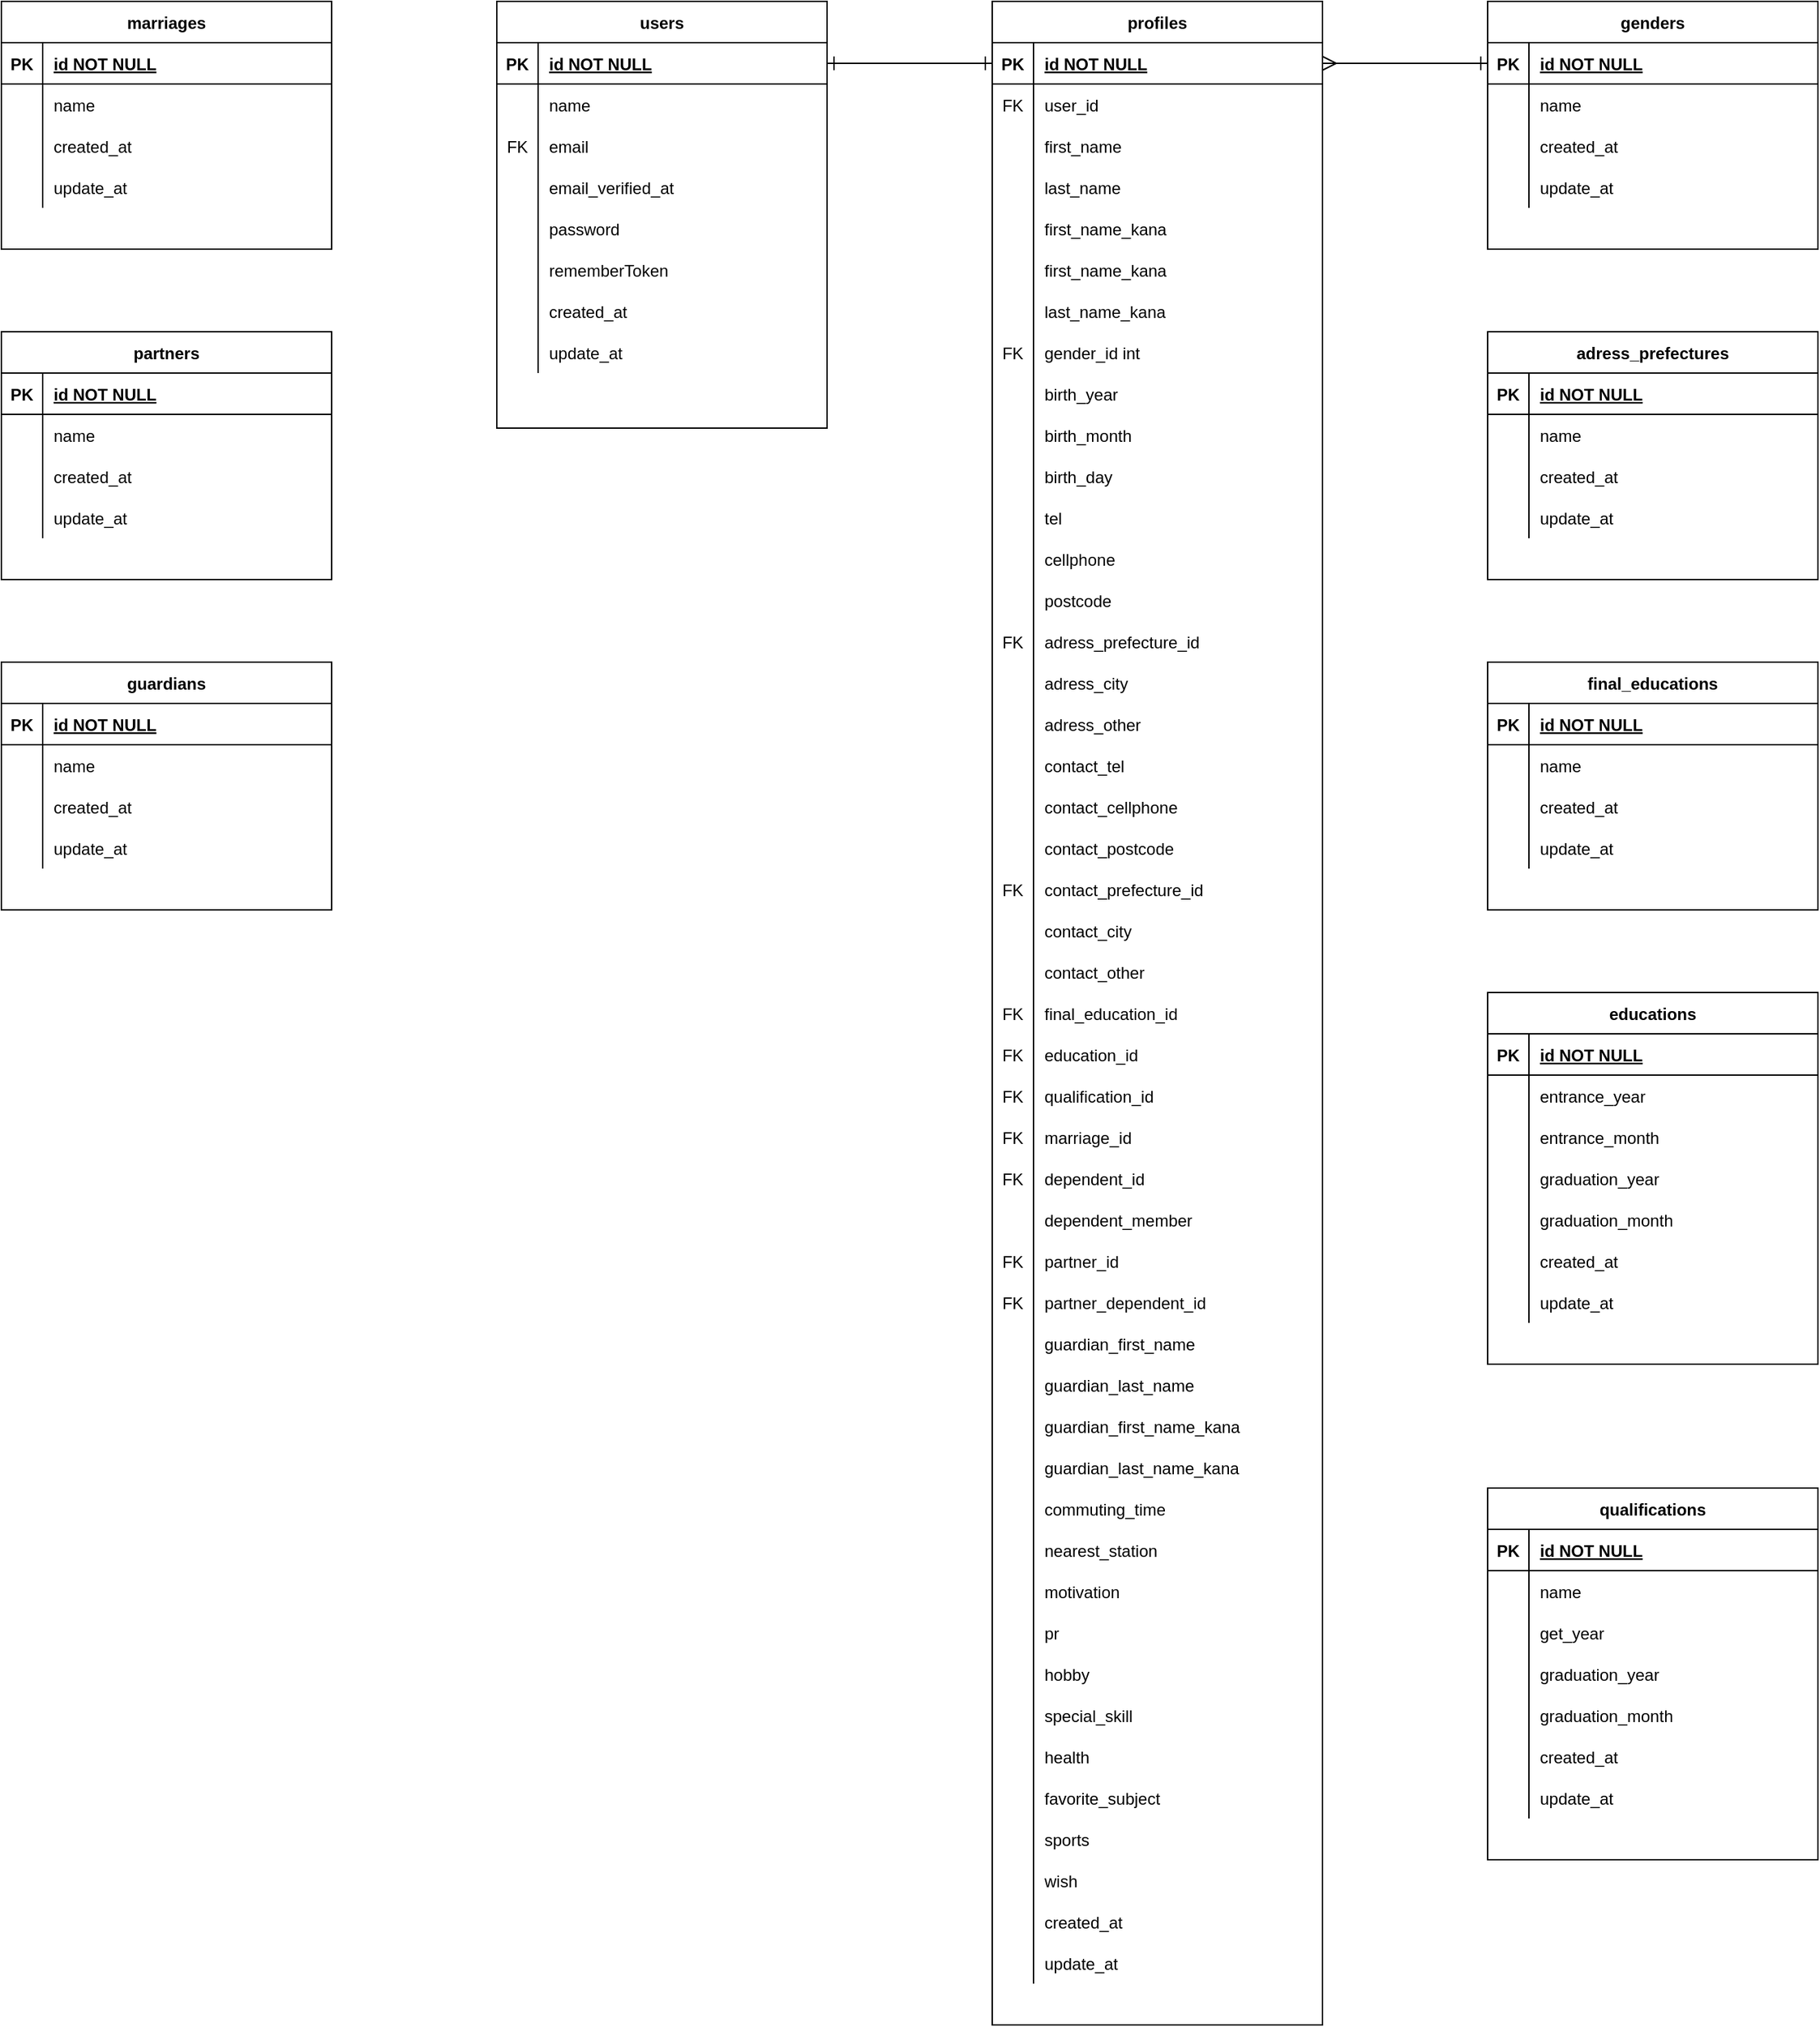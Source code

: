 <mxfile version="14.9.7" type="github">
  <diagram id="R2lEEEUBdFMjLlhIrx00" name="Page-1">
    <mxGraphModel dx="1226" dy="891" grid="1" gridSize="10" guides="1" tooltips="1" connect="1" arrows="1" fold="1" page="1" pageScale="1" pageWidth="3300" pageHeight="4681" math="0" shadow="0" extFonts="Permanent Marker^https://fonts.googleapis.com/css?family=Permanent+Marker">
      <root>
        <mxCell id="0" />
        <mxCell id="1" parent="0" />
        <mxCell id="luMNdFq9stzjh2Ka0eHw-7" value="users" style="shape=table;startSize=30;container=1;collapsible=1;childLayout=tableLayout;fixedRows=1;rowLines=0;fontStyle=1;align=center;resizeLast=1;" parent="1" vertex="1">
          <mxGeometry x="520" y="80" width="240" height="310" as="geometry" />
        </mxCell>
        <mxCell id="luMNdFq9stzjh2Ka0eHw-8" value="" style="shape=partialRectangle;collapsible=0;dropTarget=0;pointerEvents=0;fillColor=none;points=[[0,0.5],[1,0.5]];portConstraint=eastwest;top=0;left=0;right=0;bottom=1;" parent="luMNdFq9stzjh2Ka0eHw-7" vertex="1">
          <mxGeometry y="30" width="240" height="30" as="geometry" />
        </mxCell>
        <mxCell id="luMNdFq9stzjh2Ka0eHw-9" value="PK" style="shape=partialRectangle;overflow=hidden;connectable=0;fillColor=none;top=0;left=0;bottom=0;right=0;fontStyle=1;" parent="luMNdFq9stzjh2Ka0eHw-8" vertex="1">
          <mxGeometry width="30" height="30" as="geometry" />
        </mxCell>
        <mxCell id="luMNdFq9stzjh2Ka0eHw-10" value="id NOT NULL " style="shape=partialRectangle;overflow=hidden;connectable=0;fillColor=none;top=0;left=0;bottom=0;right=0;align=left;spacingLeft=6;fontStyle=5;" parent="luMNdFq9stzjh2Ka0eHw-8" vertex="1">
          <mxGeometry x="30" width="210" height="30" as="geometry" />
        </mxCell>
        <mxCell id="8IFWMhZdPjhICzUcixx3-1" value="" style="shape=partialRectangle;collapsible=0;dropTarget=0;pointerEvents=0;fillColor=none;points=[[0,0.5],[1,0.5]];portConstraint=eastwest;top=0;left=0;right=0;bottom=0;" parent="luMNdFq9stzjh2Ka0eHw-7" vertex="1">
          <mxGeometry y="60" width="240" height="30" as="geometry" />
        </mxCell>
        <mxCell id="8IFWMhZdPjhICzUcixx3-2" value="" style="shape=partialRectangle;overflow=hidden;connectable=0;fillColor=none;top=0;left=0;bottom=0;right=0;" parent="8IFWMhZdPjhICzUcixx3-1" vertex="1">
          <mxGeometry width="30" height="30" as="geometry" />
        </mxCell>
        <mxCell id="8IFWMhZdPjhICzUcixx3-3" value="name" style="shape=partialRectangle;overflow=hidden;connectable=0;fillColor=none;top=0;left=0;bottom=0;right=0;align=left;spacingLeft=6;" parent="8IFWMhZdPjhICzUcixx3-1" vertex="1">
          <mxGeometry x="30" width="210" height="30" as="geometry" />
        </mxCell>
        <mxCell id="QqjxY-3kE29Jugi3b9Gs-56" value="" style="shape=partialRectangle;collapsible=0;dropTarget=0;pointerEvents=0;fillColor=none;points=[[0,0.5],[1,0.5]];portConstraint=eastwest;top=0;left=0;right=0;bottom=0;" parent="luMNdFq9stzjh2Ka0eHw-7" vertex="1">
          <mxGeometry y="90" width="240" height="30" as="geometry" />
        </mxCell>
        <mxCell id="QqjxY-3kE29Jugi3b9Gs-57" value="FK" style="shape=partialRectangle;overflow=hidden;connectable=0;fillColor=none;top=0;left=0;bottom=0;right=0;" parent="QqjxY-3kE29Jugi3b9Gs-56" vertex="1">
          <mxGeometry width="30" height="30" as="geometry" />
        </mxCell>
        <mxCell id="QqjxY-3kE29Jugi3b9Gs-58" value="email" style="shape=partialRectangle;overflow=hidden;connectable=0;fillColor=none;top=0;left=0;bottom=0;right=0;align=left;spacingLeft=6;" parent="QqjxY-3kE29Jugi3b9Gs-56" vertex="1">
          <mxGeometry x="30" width="210" height="30" as="geometry" />
        </mxCell>
        <mxCell id="jC6s9RY2C1J-z2Q5p8fA-4" value="" style="shape=partialRectangle;collapsible=0;dropTarget=0;pointerEvents=0;fillColor=none;points=[[0,0.5],[1,0.5]];portConstraint=eastwest;top=0;left=0;right=0;bottom=0;" parent="luMNdFq9stzjh2Ka0eHw-7" vertex="1">
          <mxGeometry y="120" width="240" height="30" as="geometry" />
        </mxCell>
        <mxCell id="jC6s9RY2C1J-z2Q5p8fA-5" value="" style="shape=partialRectangle;overflow=hidden;connectable=0;fillColor=none;top=0;left=0;bottom=0;right=0;" parent="jC6s9RY2C1J-z2Q5p8fA-4" vertex="1">
          <mxGeometry width="30" height="30" as="geometry" />
        </mxCell>
        <mxCell id="jC6s9RY2C1J-z2Q5p8fA-6" value="email_verified_at" style="shape=partialRectangle;overflow=hidden;connectable=0;fillColor=none;top=0;left=0;bottom=0;right=0;align=left;spacingLeft=6;" parent="jC6s9RY2C1J-z2Q5p8fA-4" vertex="1">
          <mxGeometry x="30" width="210" height="30" as="geometry" />
        </mxCell>
        <mxCell id="jC6s9RY2C1J-z2Q5p8fA-7" value="" style="shape=partialRectangle;collapsible=0;dropTarget=0;pointerEvents=0;fillColor=none;points=[[0,0.5],[1,0.5]];portConstraint=eastwest;top=0;left=0;right=0;bottom=0;" parent="luMNdFq9stzjh2Ka0eHw-7" vertex="1">
          <mxGeometry y="150" width="240" height="30" as="geometry" />
        </mxCell>
        <mxCell id="jC6s9RY2C1J-z2Q5p8fA-8" value="" style="shape=partialRectangle;overflow=hidden;connectable=0;fillColor=none;top=0;left=0;bottom=0;right=0;" parent="jC6s9RY2C1J-z2Q5p8fA-7" vertex="1">
          <mxGeometry width="30" height="30" as="geometry" />
        </mxCell>
        <mxCell id="jC6s9RY2C1J-z2Q5p8fA-9" value="password" style="shape=partialRectangle;overflow=hidden;connectable=0;fillColor=none;top=0;left=0;bottom=0;right=0;align=left;spacingLeft=6;" parent="jC6s9RY2C1J-z2Q5p8fA-7" vertex="1">
          <mxGeometry x="30" width="210" height="30" as="geometry" />
        </mxCell>
        <mxCell id="jC6s9RY2C1J-z2Q5p8fA-10" value="" style="shape=partialRectangle;collapsible=0;dropTarget=0;pointerEvents=0;fillColor=none;points=[[0,0.5],[1,0.5]];portConstraint=eastwest;top=0;left=0;right=0;bottom=0;" parent="luMNdFq9stzjh2Ka0eHw-7" vertex="1">
          <mxGeometry y="180" width="240" height="30" as="geometry" />
        </mxCell>
        <mxCell id="jC6s9RY2C1J-z2Q5p8fA-11" value="" style="shape=partialRectangle;overflow=hidden;connectable=0;fillColor=none;top=0;left=0;bottom=0;right=0;" parent="jC6s9RY2C1J-z2Q5p8fA-10" vertex="1">
          <mxGeometry width="30" height="30" as="geometry" />
        </mxCell>
        <mxCell id="jC6s9RY2C1J-z2Q5p8fA-12" value="rememberToken" style="shape=partialRectangle;overflow=hidden;connectable=0;fillColor=none;top=0;left=0;bottom=0;right=0;align=left;spacingLeft=6;" parent="jC6s9RY2C1J-z2Q5p8fA-10" vertex="1">
          <mxGeometry x="30" width="210" height="30" as="geometry" />
        </mxCell>
        <mxCell id="QqjxY-3kE29Jugi3b9Gs-2" value="" style="shape=partialRectangle;collapsible=0;dropTarget=0;pointerEvents=0;fillColor=none;points=[[0,0.5],[1,0.5]];portConstraint=eastwest;top=0;left=0;right=0;bottom=0;" parent="luMNdFq9stzjh2Ka0eHw-7" vertex="1">
          <mxGeometry y="210" width="240" height="30" as="geometry" />
        </mxCell>
        <mxCell id="QqjxY-3kE29Jugi3b9Gs-3" value="" style="shape=partialRectangle;overflow=hidden;connectable=0;fillColor=none;top=0;left=0;bottom=0;right=0;" parent="QqjxY-3kE29Jugi3b9Gs-2" vertex="1">
          <mxGeometry width="30" height="30" as="geometry" />
        </mxCell>
        <mxCell id="QqjxY-3kE29Jugi3b9Gs-4" value="created_at" style="shape=partialRectangle;overflow=hidden;connectable=0;fillColor=none;top=0;left=0;bottom=0;right=0;align=left;spacingLeft=6;" parent="QqjxY-3kE29Jugi3b9Gs-2" vertex="1">
          <mxGeometry x="30" width="210" height="30" as="geometry" />
        </mxCell>
        <mxCell id="QqjxY-3kE29Jugi3b9Gs-5" value="" style="shape=partialRectangle;collapsible=0;dropTarget=0;pointerEvents=0;fillColor=none;points=[[0,0.5],[1,0.5]];portConstraint=eastwest;top=0;left=0;right=0;bottom=0;" parent="luMNdFq9stzjh2Ka0eHw-7" vertex="1">
          <mxGeometry y="240" width="240" height="30" as="geometry" />
        </mxCell>
        <mxCell id="QqjxY-3kE29Jugi3b9Gs-6" value="" style="shape=partialRectangle;overflow=hidden;connectable=0;fillColor=none;top=0;left=0;bottom=0;right=0;" parent="QqjxY-3kE29Jugi3b9Gs-5" vertex="1">
          <mxGeometry width="30" height="30" as="geometry" />
        </mxCell>
        <mxCell id="QqjxY-3kE29Jugi3b9Gs-7" value="update_at" style="shape=partialRectangle;overflow=hidden;connectable=0;fillColor=none;top=0;left=0;bottom=0;right=0;align=left;spacingLeft=6;" parent="QqjxY-3kE29Jugi3b9Gs-5" vertex="1">
          <mxGeometry x="30" width="210" height="30" as="geometry" />
        </mxCell>
        <mxCell id="jC6s9RY2C1J-z2Q5p8fA-13" value="profiles" style="shape=table;startSize=30;container=1;collapsible=1;childLayout=tableLayout;fixedRows=1;rowLines=0;fontStyle=1;align=center;resizeLast=1;" parent="1" vertex="1">
          <mxGeometry x="880" y="80" width="240" height="1470" as="geometry" />
        </mxCell>
        <mxCell id="jC6s9RY2C1J-z2Q5p8fA-14" value="" style="shape=partialRectangle;collapsible=0;dropTarget=0;pointerEvents=0;fillColor=none;top=0;left=0;bottom=1;right=0;points=[[0,0.5],[1,0.5]];portConstraint=eastwest;" parent="jC6s9RY2C1J-z2Q5p8fA-13" vertex="1">
          <mxGeometry y="30" width="240" height="30" as="geometry" />
        </mxCell>
        <mxCell id="jC6s9RY2C1J-z2Q5p8fA-15" value="PK" style="shape=partialRectangle;connectable=0;fillColor=none;top=0;left=0;bottom=0;right=0;fontStyle=1;overflow=hidden;" parent="jC6s9RY2C1J-z2Q5p8fA-14" vertex="1">
          <mxGeometry width="30" height="30" as="geometry" />
        </mxCell>
        <mxCell id="jC6s9RY2C1J-z2Q5p8fA-16" value="id NOT NULL" style="shape=partialRectangle;connectable=0;fillColor=none;top=0;left=0;bottom=0;right=0;align=left;spacingLeft=6;fontStyle=5;overflow=hidden;" parent="jC6s9RY2C1J-z2Q5p8fA-14" vertex="1">
          <mxGeometry x="30" width="210" height="30" as="geometry" />
        </mxCell>
        <mxCell id="jC6s9RY2C1J-z2Q5p8fA-17" value="" style="shape=partialRectangle;collapsible=0;dropTarget=0;pointerEvents=0;fillColor=none;top=0;left=0;bottom=0;right=0;points=[[0,0.5],[1,0.5]];portConstraint=eastwest;" parent="jC6s9RY2C1J-z2Q5p8fA-13" vertex="1">
          <mxGeometry y="60" width="240" height="30" as="geometry" />
        </mxCell>
        <mxCell id="jC6s9RY2C1J-z2Q5p8fA-18" value="FK" style="shape=partialRectangle;connectable=0;fillColor=none;top=0;left=0;bottom=0;right=0;editable=1;overflow=hidden;" parent="jC6s9RY2C1J-z2Q5p8fA-17" vertex="1">
          <mxGeometry width="30" height="30" as="geometry" />
        </mxCell>
        <mxCell id="jC6s9RY2C1J-z2Q5p8fA-19" value="user_id" style="shape=partialRectangle;connectable=0;fillColor=none;top=0;left=0;bottom=0;right=0;align=left;spacingLeft=6;overflow=hidden;" parent="jC6s9RY2C1J-z2Q5p8fA-17" vertex="1">
          <mxGeometry x="30" width="210" height="30" as="geometry" />
        </mxCell>
        <mxCell id="jC6s9RY2C1J-z2Q5p8fA-47" value="" style="shape=partialRectangle;collapsible=0;dropTarget=0;pointerEvents=0;fillColor=none;top=0;left=0;bottom=0;right=0;points=[[0,0.5],[1,0.5]];portConstraint=eastwest;" parent="jC6s9RY2C1J-z2Q5p8fA-13" vertex="1">
          <mxGeometry y="90" width="240" height="30" as="geometry" />
        </mxCell>
        <mxCell id="jC6s9RY2C1J-z2Q5p8fA-48" value="" style="shape=partialRectangle;connectable=0;fillColor=none;top=0;left=0;bottom=0;right=0;editable=1;overflow=hidden;" parent="jC6s9RY2C1J-z2Q5p8fA-47" vertex="1">
          <mxGeometry width="30" height="30" as="geometry" />
        </mxCell>
        <mxCell id="jC6s9RY2C1J-z2Q5p8fA-49" value="first_name" style="shape=partialRectangle;connectable=0;fillColor=none;top=0;left=0;bottom=0;right=0;align=left;spacingLeft=6;overflow=hidden;" parent="jC6s9RY2C1J-z2Q5p8fA-47" vertex="1">
          <mxGeometry x="30" width="210" height="30" as="geometry" />
        </mxCell>
        <mxCell id="jC6s9RY2C1J-z2Q5p8fA-20" value="" style="shape=partialRectangle;collapsible=0;dropTarget=0;pointerEvents=0;fillColor=none;top=0;left=0;bottom=0;right=0;points=[[0,0.5],[1,0.5]];portConstraint=eastwest;" parent="jC6s9RY2C1J-z2Q5p8fA-13" vertex="1">
          <mxGeometry y="120" width="240" height="30" as="geometry" />
        </mxCell>
        <mxCell id="jC6s9RY2C1J-z2Q5p8fA-21" value="" style="shape=partialRectangle;connectable=0;fillColor=none;top=0;left=0;bottom=0;right=0;editable=1;overflow=hidden;" parent="jC6s9RY2C1J-z2Q5p8fA-20" vertex="1">
          <mxGeometry width="30" height="30" as="geometry" />
        </mxCell>
        <mxCell id="jC6s9RY2C1J-z2Q5p8fA-22" value="last_name" style="shape=partialRectangle;connectable=0;fillColor=none;top=0;left=0;bottom=0;right=0;align=left;spacingLeft=6;overflow=hidden;" parent="jC6s9RY2C1J-z2Q5p8fA-20" vertex="1">
          <mxGeometry x="30" width="210" height="30" as="geometry" />
        </mxCell>
        <mxCell id="sQtRQyXel-NS85YMorOC-166" value="" style="shape=partialRectangle;collapsible=0;dropTarget=0;pointerEvents=0;fillColor=none;top=0;left=0;bottom=0;right=0;points=[[0,0.5],[1,0.5]];portConstraint=eastwest;" vertex="1" parent="jC6s9RY2C1J-z2Q5p8fA-13">
          <mxGeometry y="150" width="240" height="30" as="geometry" />
        </mxCell>
        <mxCell id="sQtRQyXel-NS85YMorOC-167" value="" style="shape=partialRectangle;connectable=0;fillColor=none;top=0;left=0;bottom=0;right=0;editable=1;overflow=hidden;" vertex="1" parent="sQtRQyXel-NS85YMorOC-166">
          <mxGeometry width="30" height="30" as="geometry" />
        </mxCell>
        <mxCell id="sQtRQyXel-NS85YMorOC-168" value="first_name_kana" style="shape=partialRectangle;connectable=0;fillColor=none;top=0;left=0;bottom=0;right=0;align=left;spacingLeft=6;overflow=hidden;" vertex="1" parent="sQtRQyXel-NS85YMorOC-166">
          <mxGeometry x="30" width="210" height="30" as="geometry" />
        </mxCell>
        <mxCell id="jC6s9RY2C1J-z2Q5p8fA-23" value="" style="shape=partialRectangle;collapsible=0;dropTarget=0;pointerEvents=0;fillColor=none;top=0;left=0;bottom=0;right=0;points=[[0,0.5],[1,0.5]];portConstraint=eastwest;" parent="jC6s9RY2C1J-z2Q5p8fA-13" vertex="1">
          <mxGeometry y="180" width="240" height="30" as="geometry" />
        </mxCell>
        <mxCell id="jC6s9RY2C1J-z2Q5p8fA-24" value="" style="shape=partialRectangle;connectable=0;fillColor=none;top=0;left=0;bottom=0;right=0;editable=1;overflow=hidden;" parent="jC6s9RY2C1J-z2Q5p8fA-23" vertex="1">
          <mxGeometry width="30" height="30" as="geometry" />
        </mxCell>
        <mxCell id="jC6s9RY2C1J-z2Q5p8fA-25" value="first_name_kana" style="shape=partialRectangle;connectable=0;fillColor=none;top=0;left=0;bottom=0;right=0;align=left;spacingLeft=6;overflow=hidden;" parent="jC6s9RY2C1J-z2Q5p8fA-23" vertex="1">
          <mxGeometry x="30" width="210" height="30" as="geometry" />
        </mxCell>
        <mxCell id="jC6s9RY2C1J-z2Q5p8fA-26" value="" style="shape=partialRectangle;collapsible=0;dropTarget=0;pointerEvents=0;fillColor=none;top=0;left=0;bottom=0;right=0;points=[[0,0.5],[1,0.5]];portConstraint=eastwest;" parent="jC6s9RY2C1J-z2Q5p8fA-13" vertex="1">
          <mxGeometry y="210" width="240" height="30" as="geometry" />
        </mxCell>
        <mxCell id="jC6s9RY2C1J-z2Q5p8fA-27" value="" style="shape=partialRectangle;connectable=0;fillColor=none;top=0;left=0;bottom=0;right=0;editable=1;overflow=hidden;" parent="jC6s9RY2C1J-z2Q5p8fA-26" vertex="1">
          <mxGeometry width="30" height="30" as="geometry" />
        </mxCell>
        <mxCell id="jC6s9RY2C1J-z2Q5p8fA-28" value="last_name_kana" style="shape=partialRectangle;connectable=0;fillColor=none;top=0;left=0;bottom=0;right=0;align=left;spacingLeft=6;overflow=hidden;" parent="jC6s9RY2C1J-z2Q5p8fA-26" vertex="1">
          <mxGeometry x="30" width="210" height="30" as="geometry" />
        </mxCell>
        <mxCell id="jC6s9RY2C1J-z2Q5p8fA-29" value="" style="shape=partialRectangle;collapsible=0;dropTarget=0;pointerEvents=0;fillColor=none;top=0;left=0;bottom=0;right=0;points=[[0,0.5],[1,0.5]];portConstraint=eastwest;" parent="jC6s9RY2C1J-z2Q5p8fA-13" vertex="1">
          <mxGeometry y="240" width="240" height="30" as="geometry" />
        </mxCell>
        <mxCell id="jC6s9RY2C1J-z2Q5p8fA-30" value="FK" style="shape=partialRectangle;connectable=0;fillColor=none;top=0;left=0;bottom=0;right=0;editable=1;overflow=hidden;" parent="jC6s9RY2C1J-z2Q5p8fA-29" vertex="1">
          <mxGeometry width="30" height="30" as="geometry" />
        </mxCell>
        <mxCell id="jC6s9RY2C1J-z2Q5p8fA-31" value="gender_id int" style="shape=partialRectangle;connectable=0;fillColor=none;top=0;left=0;bottom=0;right=0;align=left;spacingLeft=6;overflow=hidden;" parent="jC6s9RY2C1J-z2Q5p8fA-29" vertex="1">
          <mxGeometry x="30" width="210" height="30" as="geometry" />
        </mxCell>
        <mxCell id="jC6s9RY2C1J-z2Q5p8fA-32" value="" style="shape=partialRectangle;collapsible=0;dropTarget=0;pointerEvents=0;fillColor=none;top=0;left=0;bottom=0;right=0;points=[[0,0.5],[1,0.5]];portConstraint=eastwest;" parent="jC6s9RY2C1J-z2Q5p8fA-13" vertex="1">
          <mxGeometry y="270" width="240" height="30" as="geometry" />
        </mxCell>
        <mxCell id="jC6s9RY2C1J-z2Q5p8fA-33" value="" style="shape=partialRectangle;connectable=0;fillColor=none;top=0;left=0;bottom=0;right=0;editable=1;overflow=hidden;" parent="jC6s9RY2C1J-z2Q5p8fA-32" vertex="1">
          <mxGeometry width="30" height="30" as="geometry" />
        </mxCell>
        <mxCell id="jC6s9RY2C1J-z2Q5p8fA-34" value="birth_year" style="shape=partialRectangle;connectable=0;fillColor=none;top=0;left=0;bottom=0;right=0;align=left;spacingLeft=6;overflow=hidden;" parent="jC6s9RY2C1J-z2Q5p8fA-32" vertex="1">
          <mxGeometry x="30" width="210" height="30" as="geometry" />
        </mxCell>
        <mxCell id="jC6s9RY2C1J-z2Q5p8fA-53" value="" style="shape=partialRectangle;collapsible=0;dropTarget=0;pointerEvents=0;fillColor=none;top=0;left=0;bottom=0;right=0;points=[[0,0.5],[1,0.5]];portConstraint=eastwest;" parent="jC6s9RY2C1J-z2Q5p8fA-13" vertex="1">
          <mxGeometry y="300" width="240" height="30" as="geometry" />
        </mxCell>
        <mxCell id="jC6s9RY2C1J-z2Q5p8fA-54" value="" style="shape=partialRectangle;connectable=0;fillColor=none;top=0;left=0;bottom=0;right=0;editable=1;overflow=hidden;" parent="jC6s9RY2C1J-z2Q5p8fA-53" vertex="1">
          <mxGeometry width="30" height="30" as="geometry" />
        </mxCell>
        <mxCell id="jC6s9RY2C1J-z2Q5p8fA-55" value="birth_month" style="shape=partialRectangle;connectable=0;fillColor=none;top=0;left=0;bottom=0;right=0;align=left;spacingLeft=6;overflow=hidden;" parent="jC6s9RY2C1J-z2Q5p8fA-53" vertex="1">
          <mxGeometry x="30" width="210" height="30" as="geometry" />
        </mxCell>
        <mxCell id="jC6s9RY2C1J-z2Q5p8fA-56" value="" style="shape=partialRectangle;collapsible=0;dropTarget=0;pointerEvents=0;fillColor=none;top=0;left=0;bottom=0;right=0;points=[[0,0.5],[1,0.5]];portConstraint=eastwest;" parent="jC6s9RY2C1J-z2Q5p8fA-13" vertex="1">
          <mxGeometry y="330" width="240" height="30" as="geometry" />
        </mxCell>
        <mxCell id="jC6s9RY2C1J-z2Q5p8fA-57" value="" style="shape=partialRectangle;connectable=0;fillColor=none;top=0;left=0;bottom=0;right=0;editable=1;overflow=hidden;" parent="jC6s9RY2C1J-z2Q5p8fA-56" vertex="1">
          <mxGeometry width="30" height="30" as="geometry" />
        </mxCell>
        <mxCell id="jC6s9RY2C1J-z2Q5p8fA-58" value="birth_day" style="shape=partialRectangle;connectable=0;fillColor=none;top=0;left=0;bottom=0;right=0;align=left;spacingLeft=6;overflow=hidden;" parent="jC6s9RY2C1J-z2Q5p8fA-56" vertex="1">
          <mxGeometry x="30" width="210" height="30" as="geometry" />
        </mxCell>
        <mxCell id="jC6s9RY2C1J-z2Q5p8fA-35" value="" style="shape=partialRectangle;collapsible=0;dropTarget=0;pointerEvents=0;fillColor=none;top=0;left=0;bottom=0;right=0;points=[[0,0.5],[1,0.5]];portConstraint=eastwest;" parent="jC6s9RY2C1J-z2Q5p8fA-13" vertex="1">
          <mxGeometry y="360" width="240" height="30" as="geometry" />
        </mxCell>
        <mxCell id="jC6s9RY2C1J-z2Q5p8fA-36" value="" style="shape=partialRectangle;connectable=0;fillColor=none;top=0;left=0;bottom=0;right=0;editable=1;overflow=hidden;" parent="jC6s9RY2C1J-z2Q5p8fA-35" vertex="1">
          <mxGeometry width="30" height="30" as="geometry" />
        </mxCell>
        <mxCell id="jC6s9RY2C1J-z2Q5p8fA-37" value="tel" style="shape=partialRectangle;connectable=0;fillColor=none;top=0;left=0;bottom=0;right=0;align=left;spacingLeft=6;overflow=hidden;" parent="jC6s9RY2C1J-z2Q5p8fA-35" vertex="1">
          <mxGeometry x="30" width="210" height="30" as="geometry" />
        </mxCell>
        <mxCell id="jC6s9RY2C1J-z2Q5p8fA-38" value="" style="shape=partialRectangle;collapsible=0;dropTarget=0;pointerEvents=0;fillColor=none;top=0;left=0;bottom=0;right=0;points=[[0,0.5],[1,0.5]];portConstraint=eastwest;" parent="jC6s9RY2C1J-z2Q5p8fA-13" vertex="1">
          <mxGeometry y="390" width="240" height="30" as="geometry" />
        </mxCell>
        <mxCell id="jC6s9RY2C1J-z2Q5p8fA-39" value="" style="shape=partialRectangle;connectable=0;fillColor=none;top=0;left=0;bottom=0;right=0;editable=1;overflow=hidden;" parent="jC6s9RY2C1J-z2Q5p8fA-38" vertex="1">
          <mxGeometry width="30" height="30" as="geometry" />
        </mxCell>
        <mxCell id="jC6s9RY2C1J-z2Q5p8fA-40" value="cellphone" style="shape=partialRectangle;connectable=0;fillColor=none;top=0;left=0;bottom=0;right=0;align=left;spacingLeft=6;overflow=hidden;" parent="jC6s9RY2C1J-z2Q5p8fA-38" vertex="1">
          <mxGeometry x="30" width="210" height="30" as="geometry" />
        </mxCell>
        <mxCell id="jC6s9RY2C1J-z2Q5p8fA-50" value="" style="shape=partialRectangle;collapsible=0;dropTarget=0;pointerEvents=0;fillColor=none;top=0;left=0;bottom=0;right=0;points=[[0,0.5],[1,0.5]];portConstraint=eastwest;" parent="jC6s9RY2C1J-z2Q5p8fA-13" vertex="1">
          <mxGeometry y="420" width="240" height="30" as="geometry" />
        </mxCell>
        <mxCell id="jC6s9RY2C1J-z2Q5p8fA-51" value="" style="shape=partialRectangle;connectable=0;fillColor=none;top=0;left=0;bottom=0;right=0;editable=1;overflow=hidden;" parent="jC6s9RY2C1J-z2Q5p8fA-50" vertex="1">
          <mxGeometry width="30" height="30" as="geometry" />
        </mxCell>
        <mxCell id="jC6s9RY2C1J-z2Q5p8fA-52" value="postcode" style="shape=partialRectangle;connectable=0;fillColor=none;top=0;left=0;bottom=0;right=0;align=left;spacingLeft=6;overflow=hidden;" parent="jC6s9RY2C1J-z2Q5p8fA-50" vertex="1">
          <mxGeometry x="30" width="210" height="30" as="geometry" />
        </mxCell>
        <mxCell id="jC6s9RY2C1J-z2Q5p8fA-59" value="" style="shape=partialRectangle;collapsible=0;dropTarget=0;pointerEvents=0;fillColor=none;top=0;left=0;bottom=0;right=0;points=[[0,0.5],[1,0.5]];portConstraint=eastwest;" parent="jC6s9RY2C1J-z2Q5p8fA-13" vertex="1">
          <mxGeometry y="450" width="240" height="30" as="geometry" />
        </mxCell>
        <mxCell id="jC6s9RY2C1J-z2Q5p8fA-60" value="FK" style="shape=partialRectangle;connectable=0;fillColor=none;top=0;left=0;bottom=0;right=0;editable=1;overflow=hidden;" parent="jC6s9RY2C1J-z2Q5p8fA-59" vertex="1">
          <mxGeometry width="30" height="30" as="geometry" />
        </mxCell>
        <mxCell id="jC6s9RY2C1J-z2Q5p8fA-61" value="adress_prefecture_id" style="shape=partialRectangle;connectable=0;fillColor=none;top=0;left=0;bottom=0;right=0;align=left;spacingLeft=6;overflow=hidden;" parent="jC6s9RY2C1J-z2Q5p8fA-59" vertex="1">
          <mxGeometry x="30" width="210" height="30" as="geometry" />
        </mxCell>
        <mxCell id="jC6s9RY2C1J-z2Q5p8fA-62" value="" style="shape=partialRectangle;collapsible=0;dropTarget=0;pointerEvents=0;fillColor=none;top=0;left=0;bottom=0;right=0;points=[[0,0.5],[1,0.5]];portConstraint=eastwest;" parent="jC6s9RY2C1J-z2Q5p8fA-13" vertex="1">
          <mxGeometry y="480" width="240" height="30" as="geometry" />
        </mxCell>
        <mxCell id="jC6s9RY2C1J-z2Q5p8fA-63" value="" style="shape=partialRectangle;connectable=0;fillColor=none;top=0;left=0;bottom=0;right=0;editable=1;overflow=hidden;" parent="jC6s9RY2C1J-z2Q5p8fA-62" vertex="1">
          <mxGeometry width="30" height="30" as="geometry" />
        </mxCell>
        <mxCell id="jC6s9RY2C1J-z2Q5p8fA-64" value="adress_city" style="shape=partialRectangle;connectable=0;fillColor=none;top=0;left=0;bottom=0;right=0;align=left;spacingLeft=6;overflow=hidden;" parent="jC6s9RY2C1J-z2Q5p8fA-62" vertex="1">
          <mxGeometry x="30" width="210" height="30" as="geometry" />
        </mxCell>
        <mxCell id="jC6s9RY2C1J-z2Q5p8fA-65" value="" style="shape=partialRectangle;collapsible=0;dropTarget=0;pointerEvents=0;fillColor=none;top=0;left=0;bottom=0;right=0;points=[[0,0.5],[1,0.5]];portConstraint=eastwest;" parent="jC6s9RY2C1J-z2Q5p8fA-13" vertex="1">
          <mxGeometry y="510" width="240" height="30" as="geometry" />
        </mxCell>
        <mxCell id="jC6s9RY2C1J-z2Q5p8fA-66" value="" style="shape=partialRectangle;connectable=0;fillColor=none;top=0;left=0;bottom=0;right=0;editable=1;overflow=hidden;" parent="jC6s9RY2C1J-z2Q5p8fA-65" vertex="1">
          <mxGeometry width="30" height="30" as="geometry" />
        </mxCell>
        <mxCell id="jC6s9RY2C1J-z2Q5p8fA-67" value="adress_other" style="shape=partialRectangle;connectable=0;fillColor=none;top=0;left=0;bottom=0;right=0;align=left;spacingLeft=6;overflow=hidden;" parent="jC6s9RY2C1J-z2Q5p8fA-65" vertex="1">
          <mxGeometry x="30" width="210" height="30" as="geometry" />
        </mxCell>
        <mxCell id="sQtRQyXel-NS85YMorOC-114" value="" style="shape=partialRectangle;collapsible=0;dropTarget=0;pointerEvents=0;fillColor=none;top=0;left=0;bottom=0;right=0;points=[[0,0.5],[1,0.5]];portConstraint=eastwest;" vertex="1" parent="jC6s9RY2C1J-z2Q5p8fA-13">
          <mxGeometry y="540" width="240" height="30" as="geometry" />
        </mxCell>
        <mxCell id="sQtRQyXel-NS85YMorOC-115" value="" style="shape=partialRectangle;connectable=0;fillColor=none;top=0;left=0;bottom=0;right=0;editable=1;overflow=hidden;" vertex="1" parent="sQtRQyXel-NS85YMorOC-114">
          <mxGeometry width="30" height="30" as="geometry" />
        </mxCell>
        <mxCell id="sQtRQyXel-NS85YMorOC-116" value="contact_tel" style="shape=partialRectangle;connectable=0;fillColor=none;top=0;left=0;bottom=0;right=0;align=left;spacingLeft=6;overflow=hidden;" vertex="1" parent="sQtRQyXel-NS85YMorOC-114">
          <mxGeometry x="30" width="210" height="30" as="geometry" />
        </mxCell>
        <mxCell id="sQtRQyXel-NS85YMorOC-120" value="" style="shape=partialRectangle;collapsible=0;dropTarget=0;pointerEvents=0;fillColor=none;top=0;left=0;bottom=0;right=0;points=[[0,0.5],[1,0.5]];portConstraint=eastwest;" vertex="1" parent="jC6s9RY2C1J-z2Q5p8fA-13">
          <mxGeometry y="570" width="240" height="30" as="geometry" />
        </mxCell>
        <mxCell id="sQtRQyXel-NS85YMorOC-121" value="" style="shape=partialRectangle;connectable=0;fillColor=none;top=0;left=0;bottom=0;right=0;editable=1;overflow=hidden;" vertex="1" parent="sQtRQyXel-NS85YMorOC-120">
          <mxGeometry width="30" height="30" as="geometry" />
        </mxCell>
        <mxCell id="sQtRQyXel-NS85YMorOC-122" value="contact_cellphone" style="shape=partialRectangle;connectable=0;fillColor=none;top=0;left=0;bottom=0;right=0;align=left;spacingLeft=6;overflow=hidden;" vertex="1" parent="sQtRQyXel-NS85YMorOC-120">
          <mxGeometry x="30" width="210" height="30" as="geometry" />
        </mxCell>
        <mxCell id="sQtRQyXel-NS85YMorOC-117" value="" style="shape=partialRectangle;collapsible=0;dropTarget=0;pointerEvents=0;fillColor=none;top=0;left=0;bottom=0;right=0;points=[[0,0.5],[1,0.5]];portConstraint=eastwest;" vertex="1" parent="jC6s9RY2C1J-z2Q5p8fA-13">
          <mxGeometry y="600" width="240" height="30" as="geometry" />
        </mxCell>
        <mxCell id="sQtRQyXel-NS85YMorOC-118" value="" style="shape=partialRectangle;connectable=0;fillColor=none;top=0;left=0;bottom=0;right=0;editable=1;overflow=hidden;" vertex="1" parent="sQtRQyXel-NS85YMorOC-117">
          <mxGeometry width="30" height="30" as="geometry" />
        </mxCell>
        <mxCell id="sQtRQyXel-NS85YMorOC-119" value="contact_postcode" style="shape=partialRectangle;connectable=0;fillColor=none;top=0;left=0;bottom=0;right=0;align=left;spacingLeft=6;overflow=hidden;" vertex="1" parent="sQtRQyXel-NS85YMorOC-117">
          <mxGeometry x="30" width="210" height="30" as="geometry" />
        </mxCell>
        <mxCell id="sQtRQyXel-NS85YMorOC-105" value="" style="shape=partialRectangle;collapsible=0;dropTarget=0;pointerEvents=0;fillColor=none;top=0;left=0;bottom=0;right=0;points=[[0,0.5],[1,0.5]];portConstraint=eastwest;" vertex="1" parent="jC6s9RY2C1J-z2Q5p8fA-13">
          <mxGeometry y="630" width="240" height="30" as="geometry" />
        </mxCell>
        <mxCell id="sQtRQyXel-NS85YMorOC-106" value="FK" style="shape=partialRectangle;connectable=0;fillColor=none;top=0;left=0;bottom=0;right=0;editable=1;overflow=hidden;" vertex="1" parent="sQtRQyXel-NS85YMorOC-105">
          <mxGeometry width="30" height="30" as="geometry" />
        </mxCell>
        <mxCell id="sQtRQyXel-NS85YMorOC-107" value="contact_prefecture_id" style="shape=partialRectangle;connectable=0;fillColor=none;top=0;left=0;bottom=0;right=0;align=left;spacingLeft=6;overflow=hidden;" vertex="1" parent="sQtRQyXel-NS85YMorOC-105">
          <mxGeometry x="30" width="210" height="30" as="geometry" />
        </mxCell>
        <mxCell id="sQtRQyXel-NS85YMorOC-108" value="" style="shape=partialRectangle;collapsible=0;dropTarget=0;pointerEvents=0;fillColor=none;top=0;left=0;bottom=0;right=0;points=[[0,0.5],[1,0.5]];portConstraint=eastwest;" vertex="1" parent="jC6s9RY2C1J-z2Q5p8fA-13">
          <mxGeometry y="660" width="240" height="30" as="geometry" />
        </mxCell>
        <mxCell id="sQtRQyXel-NS85YMorOC-109" value="" style="shape=partialRectangle;connectable=0;fillColor=none;top=0;left=0;bottom=0;right=0;editable=1;overflow=hidden;" vertex="1" parent="sQtRQyXel-NS85YMorOC-108">
          <mxGeometry width="30" height="30" as="geometry" />
        </mxCell>
        <mxCell id="sQtRQyXel-NS85YMorOC-110" value="contact_city" style="shape=partialRectangle;connectable=0;fillColor=none;top=0;left=0;bottom=0;right=0;align=left;spacingLeft=6;overflow=hidden;" vertex="1" parent="sQtRQyXel-NS85YMorOC-108">
          <mxGeometry x="30" width="210" height="30" as="geometry" />
        </mxCell>
        <mxCell id="sQtRQyXel-NS85YMorOC-111" value="" style="shape=partialRectangle;collapsible=0;dropTarget=0;pointerEvents=0;fillColor=none;top=0;left=0;bottom=0;right=0;points=[[0,0.5],[1,0.5]];portConstraint=eastwest;" vertex="1" parent="jC6s9RY2C1J-z2Q5p8fA-13">
          <mxGeometry y="690" width="240" height="30" as="geometry" />
        </mxCell>
        <mxCell id="sQtRQyXel-NS85YMorOC-112" value="" style="shape=partialRectangle;connectable=0;fillColor=none;top=0;left=0;bottom=0;right=0;editable=1;overflow=hidden;" vertex="1" parent="sQtRQyXel-NS85YMorOC-111">
          <mxGeometry width="30" height="30" as="geometry" />
        </mxCell>
        <mxCell id="sQtRQyXel-NS85YMorOC-113" value="contact_other" style="shape=partialRectangle;connectable=0;fillColor=none;top=0;left=0;bottom=0;right=0;align=left;spacingLeft=6;overflow=hidden;" vertex="1" parent="sQtRQyXel-NS85YMorOC-111">
          <mxGeometry x="30" width="210" height="30" as="geometry" />
        </mxCell>
        <mxCell id="jC6s9RY2C1J-z2Q5p8fA-113" value="" style="shape=partialRectangle;collapsible=0;dropTarget=0;pointerEvents=0;fillColor=none;top=0;left=0;bottom=0;right=0;points=[[0,0.5],[1,0.5]];portConstraint=eastwest;" parent="jC6s9RY2C1J-z2Q5p8fA-13" vertex="1">
          <mxGeometry y="720" width="240" height="30" as="geometry" />
        </mxCell>
        <mxCell id="jC6s9RY2C1J-z2Q5p8fA-114" value="FK" style="shape=partialRectangle;connectable=0;fillColor=none;top=0;left=0;bottom=0;right=0;editable=1;overflow=hidden;" parent="jC6s9RY2C1J-z2Q5p8fA-113" vertex="1">
          <mxGeometry width="30" height="30" as="geometry" />
        </mxCell>
        <mxCell id="jC6s9RY2C1J-z2Q5p8fA-115" value="final_education_id" style="shape=partialRectangle;connectable=0;fillColor=none;top=0;left=0;bottom=0;right=0;align=left;spacingLeft=6;overflow=hidden;" parent="jC6s9RY2C1J-z2Q5p8fA-113" vertex="1">
          <mxGeometry x="30" width="210" height="30" as="geometry" />
        </mxCell>
        <mxCell id="sQtRQyXel-NS85YMorOC-1" value="" style="shape=partialRectangle;collapsible=0;dropTarget=0;pointerEvents=0;fillColor=none;top=0;left=0;bottom=0;right=0;points=[[0,0.5],[1,0.5]];portConstraint=eastwest;" vertex="1" parent="jC6s9RY2C1J-z2Q5p8fA-13">
          <mxGeometry y="750" width="240" height="30" as="geometry" />
        </mxCell>
        <mxCell id="sQtRQyXel-NS85YMorOC-2" value="FK" style="shape=partialRectangle;connectable=0;fillColor=none;top=0;left=0;bottom=0;right=0;editable=1;overflow=hidden;" vertex="1" parent="sQtRQyXel-NS85YMorOC-1">
          <mxGeometry width="30" height="30" as="geometry" />
        </mxCell>
        <mxCell id="sQtRQyXel-NS85YMorOC-3" value="education_id" style="shape=partialRectangle;connectable=0;fillColor=none;top=0;left=0;bottom=0;right=0;align=left;spacingLeft=6;overflow=hidden;" vertex="1" parent="sQtRQyXel-NS85YMorOC-1">
          <mxGeometry x="30" width="210" height="30" as="geometry" />
        </mxCell>
        <mxCell id="sQtRQyXel-NS85YMorOC-26" value="" style="shape=partialRectangle;collapsible=0;dropTarget=0;pointerEvents=0;fillColor=none;top=0;left=0;bottom=0;right=0;points=[[0,0.5],[1,0.5]];portConstraint=eastwest;" vertex="1" parent="jC6s9RY2C1J-z2Q5p8fA-13">
          <mxGeometry y="780" width="240" height="30" as="geometry" />
        </mxCell>
        <mxCell id="sQtRQyXel-NS85YMorOC-27" value="FK" style="shape=partialRectangle;connectable=0;fillColor=none;top=0;left=0;bottom=0;right=0;editable=1;overflow=hidden;" vertex="1" parent="sQtRQyXel-NS85YMorOC-26">
          <mxGeometry width="30" height="30" as="geometry" />
        </mxCell>
        <mxCell id="sQtRQyXel-NS85YMorOC-28" value="qualification_id" style="shape=partialRectangle;connectable=0;fillColor=none;top=0;left=0;bottom=0;right=0;align=left;spacingLeft=6;overflow=hidden;" vertex="1" parent="sQtRQyXel-NS85YMorOC-26">
          <mxGeometry x="30" width="210" height="30" as="geometry" />
        </mxCell>
        <mxCell id="sQtRQyXel-NS85YMorOC-51" value="" style="shape=partialRectangle;collapsible=0;dropTarget=0;pointerEvents=0;fillColor=none;top=0;left=0;bottom=0;right=0;points=[[0,0.5],[1,0.5]];portConstraint=eastwest;" vertex="1" parent="jC6s9RY2C1J-z2Q5p8fA-13">
          <mxGeometry y="810" width="240" height="30" as="geometry" />
        </mxCell>
        <mxCell id="sQtRQyXel-NS85YMorOC-52" value="FK" style="shape=partialRectangle;connectable=0;fillColor=none;top=0;left=0;bottom=0;right=0;editable=1;overflow=hidden;" vertex="1" parent="sQtRQyXel-NS85YMorOC-51">
          <mxGeometry width="30" height="30" as="geometry" />
        </mxCell>
        <mxCell id="sQtRQyXel-NS85YMorOC-53" value="marriage_id" style="shape=partialRectangle;connectable=0;fillColor=none;top=0;left=0;bottom=0;right=0;align=left;spacingLeft=6;overflow=hidden;" vertex="1" parent="sQtRQyXel-NS85YMorOC-51">
          <mxGeometry x="30" width="210" height="30" as="geometry" />
        </mxCell>
        <mxCell id="sQtRQyXel-NS85YMorOC-67" value="" style="shape=partialRectangle;collapsible=0;dropTarget=0;pointerEvents=0;fillColor=none;top=0;left=0;bottom=0;right=0;points=[[0,0.5],[1,0.5]];portConstraint=eastwest;" vertex="1" parent="jC6s9RY2C1J-z2Q5p8fA-13">
          <mxGeometry y="840" width="240" height="30" as="geometry" />
        </mxCell>
        <mxCell id="sQtRQyXel-NS85YMorOC-68" value="FK" style="shape=partialRectangle;connectable=0;fillColor=none;top=0;left=0;bottom=0;right=0;editable=1;overflow=hidden;" vertex="1" parent="sQtRQyXel-NS85YMorOC-67">
          <mxGeometry width="30" height="30" as="geometry" />
        </mxCell>
        <mxCell id="sQtRQyXel-NS85YMorOC-69" value="dependent_id" style="shape=partialRectangle;connectable=0;fillColor=none;top=0;left=0;bottom=0;right=0;align=left;spacingLeft=6;overflow=hidden;" vertex="1" parent="sQtRQyXel-NS85YMorOC-67">
          <mxGeometry x="30" width="210" height="30" as="geometry" />
        </mxCell>
        <mxCell id="sQtRQyXel-NS85YMorOC-102" value="" style="shape=partialRectangle;collapsible=0;dropTarget=0;pointerEvents=0;fillColor=none;top=0;left=0;bottom=0;right=0;points=[[0,0.5],[1,0.5]];portConstraint=eastwest;" vertex="1" parent="jC6s9RY2C1J-z2Q5p8fA-13">
          <mxGeometry y="870" width="240" height="30" as="geometry" />
        </mxCell>
        <mxCell id="sQtRQyXel-NS85YMorOC-103" value="" style="shape=partialRectangle;connectable=0;fillColor=none;top=0;left=0;bottom=0;right=0;editable=1;overflow=hidden;" vertex="1" parent="sQtRQyXel-NS85YMorOC-102">
          <mxGeometry width="30" height="30" as="geometry" />
        </mxCell>
        <mxCell id="sQtRQyXel-NS85YMorOC-104" value="dependent_member" style="shape=partialRectangle;connectable=0;fillColor=none;top=0;left=0;bottom=0;right=0;align=left;spacingLeft=6;overflow=hidden;" vertex="1" parent="sQtRQyXel-NS85YMorOC-102">
          <mxGeometry x="30" width="210" height="30" as="geometry" />
        </mxCell>
        <mxCell id="sQtRQyXel-NS85YMorOC-70" value="" style="shape=partialRectangle;collapsible=0;dropTarget=0;pointerEvents=0;fillColor=none;top=0;left=0;bottom=0;right=0;points=[[0,0.5],[1,0.5]];portConstraint=eastwest;" vertex="1" parent="jC6s9RY2C1J-z2Q5p8fA-13">
          <mxGeometry y="900" width="240" height="30" as="geometry" />
        </mxCell>
        <mxCell id="sQtRQyXel-NS85YMorOC-71" value="FK" style="shape=partialRectangle;connectable=0;fillColor=none;top=0;left=0;bottom=0;right=0;editable=1;overflow=hidden;" vertex="1" parent="sQtRQyXel-NS85YMorOC-70">
          <mxGeometry width="30" height="30" as="geometry" />
        </mxCell>
        <mxCell id="sQtRQyXel-NS85YMorOC-72" value="partner_id" style="shape=partialRectangle;connectable=0;fillColor=none;top=0;left=0;bottom=0;right=0;align=left;spacingLeft=6;overflow=hidden;" vertex="1" parent="sQtRQyXel-NS85YMorOC-70">
          <mxGeometry x="30" width="210" height="30" as="geometry" />
        </mxCell>
        <mxCell id="sQtRQyXel-NS85YMorOC-132" value="" style="shape=partialRectangle;collapsible=0;dropTarget=0;pointerEvents=0;fillColor=none;top=0;left=0;bottom=0;right=0;points=[[0,0.5],[1,0.5]];portConstraint=eastwest;" vertex="1" parent="jC6s9RY2C1J-z2Q5p8fA-13">
          <mxGeometry y="930" width="240" height="30" as="geometry" />
        </mxCell>
        <mxCell id="sQtRQyXel-NS85YMorOC-133" value="FK" style="shape=partialRectangle;connectable=0;fillColor=none;top=0;left=0;bottom=0;right=0;editable=1;overflow=hidden;" vertex="1" parent="sQtRQyXel-NS85YMorOC-132">
          <mxGeometry width="30" height="30" as="geometry" />
        </mxCell>
        <mxCell id="sQtRQyXel-NS85YMorOC-134" value="partner_dependent_id" style="shape=partialRectangle;connectable=0;fillColor=none;top=0;left=0;bottom=0;right=0;align=left;spacingLeft=6;overflow=hidden;" vertex="1" parent="sQtRQyXel-NS85YMorOC-132">
          <mxGeometry x="30" width="210" height="30" as="geometry" />
        </mxCell>
        <mxCell id="sQtRQyXel-NS85YMorOC-86" value="" style="shape=partialRectangle;collapsible=0;dropTarget=0;pointerEvents=0;fillColor=none;top=0;left=0;bottom=0;right=0;points=[[0,0.5],[1,0.5]];portConstraint=eastwest;" vertex="1" parent="jC6s9RY2C1J-z2Q5p8fA-13">
          <mxGeometry y="960" width="240" height="30" as="geometry" />
        </mxCell>
        <mxCell id="sQtRQyXel-NS85YMorOC-87" value="" style="shape=partialRectangle;connectable=0;fillColor=none;top=0;left=0;bottom=0;right=0;editable=1;overflow=hidden;" vertex="1" parent="sQtRQyXel-NS85YMorOC-86">
          <mxGeometry width="30" height="30" as="geometry" />
        </mxCell>
        <mxCell id="sQtRQyXel-NS85YMorOC-88" value="guardian_first_name" style="shape=partialRectangle;connectable=0;fillColor=none;top=0;left=0;bottom=0;right=0;align=left;spacingLeft=6;overflow=hidden;" vertex="1" parent="sQtRQyXel-NS85YMorOC-86">
          <mxGeometry x="30" width="210" height="30" as="geometry" />
        </mxCell>
        <mxCell id="sQtRQyXel-NS85YMorOC-123" value="" style="shape=partialRectangle;collapsible=0;dropTarget=0;pointerEvents=0;fillColor=none;top=0;left=0;bottom=0;right=0;points=[[0,0.5],[1,0.5]];portConstraint=eastwest;" vertex="1" parent="jC6s9RY2C1J-z2Q5p8fA-13">
          <mxGeometry y="990" width="240" height="30" as="geometry" />
        </mxCell>
        <mxCell id="sQtRQyXel-NS85YMorOC-124" value="" style="shape=partialRectangle;connectable=0;fillColor=none;top=0;left=0;bottom=0;right=0;editable=1;overflow=hidden;" vertex="1" parent="sQtRQyXel-NS85YMorOC-123">
          <mxGeometry width="30" height="30" as="geometry" />
        </mxCell>
        <mxCell id="sQtRQyXel-NS85YMorOC-125" value="guardian_last_name" style="shape=partialRectangle;connectable=0;fillColor=none;top=0;left=0;bottom=0;right=0;align=left;spacingLeft=6;overflow=hidden;" vertex="1" parent="sQtRQyXel-NS85YMorOC-123">
          <mxGeometry x="30" width="210" height="30" as="geometry" />
        </mxCell>
        <mxCell id="sQtRQyXel-NS85YMorOC-126" value="" style="shape=partialRectangle;collapsible=0;dropTarget=0;pointerEvents=0;fillColor=none;top=0;left=0;bottom=0;right=0;points=[[0,0.5],[1,0.5]];portConstraint=eastwest;" vertex="1" parent="jC6s9RY2C1J-z2Q5p8fA-13">
          <mxGeometry y="1020" width="240" height="30" as="geometry" />
        </mxCell>
        <mxCell id="sQtRQyXel-NS85YMorOC-127" value="" style="shape=partialRectangle;connectable=0;fillColor=none;top=0;left=0;bottom=0;right=0;editable=1;overflow=hidden;" vertex="1" parent="sQtRQyXel-NS85YMorOC-126">
          <mxGeometry width="30" height="30" as="geometry" />
        </mxCell>
        <mxCell id="sQtRQyXel-NS85YMorOC-128" value="guardian_first_name_kana" style="shape=partialRectangle;connectable=0;fillColor=none;top=0;left=0;bottom=0;right=0;align=left;spacingLeft=6;overflow=hidden;" vertex="1" parent="sQtRQyXel-NS85YMorOC-126">
          <mxGeometry x="30" width="210" height="30" as="geometry" />
        </mxCell>
        <mxCell id="sQtRQyXel-NS85YMorOC-129" value="" style="shape=partialRectangle;collapsible=0;dropTarget=0;pointerEvents=0;fillColor=none;top=0;left=0;bottom=0;right=0;points=[[0,0.5],[1,0.5]];portConstraint=eastwest;" vertex="1" parent="jC6s9RY2C1J-z2Q5p8fA-13">
          <mxGeometry y="1050" width="240" height="30" as="geometry" />
        </mxCell>
        <mxCell id="sQtRQyXel-NS85YMorOC-130" value="" style="shape=partialRectangle;connectable=0;fillColor=none;top=0;left=0;bottom=0;right=0;editable=1;overflow=hidden;" vertex="1" parent="sQtRQyXel-NS85YMorOC-129">
          <mxGeometry width="30" height="30" as="geometry" />
        </mxCell>
        <mxCell id="sQtRQyXel-NS85YMorOC-131" value="guardian_last_name_kana" style="shape=partialRectangle;connectable=0;fillColor=none;top=0;left=0;bottom=0;right=0;align=left;spacingLeft=6;overflow=hidden;" vertex="1" parent="sQtRQyXel-NS85YMorOC-129">
          <mxGeometry x="30" width="210" height="30" as="geometry" />
        </mxCell>
        <mxCell id="sQtRQyXel-NS85YMorOC-135" value="" style="shape=partialRectangle;collapsible=0;dropTarget=0;pointerEvents=0;fillColor=none;top=0;left=0;bottom=0;right=0;points=[[0,0.5],[1,0.5]];portConstraint=eastwest;" vertex="1" parent="jC6s9RY2C1J-z2Q5p8fA-13">
          <mxGeometry y="1080" width="240" height="30" as="geometry" />
        </mxCell>
        <mxCell id="sQtRQyXel-NS85YMorOC-136" value="" style="shape=partialRectangle;connectable=0;fillColor=none;top=0;left=0;bottom=0;right=0;editable=1;overflow=hidden;" vertex="1" parent="sQtRQyXel-NS85YMorOC-135">
          <mxGeometry width="30" height="30" as="geometry" />
        </mxCell>
        <mxCell id="sQtRQyXel-NS85YMorOC-137" value="commuting_time" style="shape=partialRectangle;connectable=0;fillColor=none;top=0;left=0;bottom=0;right=0;align=left;spacingLeft=6;overflow=hidden;" vertex="1" parent="sQtRQyXel-NS85YMorOC-135">
          <mxGeometry x="30" width="210" height="30" as="geometry" />
        </mxCell>
        <mxCell id="sQtRQyXel-NS85YMorOC-138" value="" style="shape=partialRectangle;collapsible=0;dropTarget=0;pointerEvents=0;fillColor=none;top=0;left=0;bottom=0;right=0;points=[[0,0.5],[1,0.5]];portConstraint=eastwest;" vertex="1" parent="jC6s9RY2C1J-z2Q5p8fA-13">
          <mxGeometry y="1110" width="240" height="30" as="geometry" />
        </mxCell>
        <mxCell id="sQtRQyXel-NS85YMorOC-139" value="" style="shape=partialRectangle;connectable=0;fillColor=none;top=0;left=0;bottom=0;right=0;editable=1;overflow=hidden;" vertex="1" parent="sQtRQyXel-NS85YMorOC-138">
          <mxGeometry width="30" height="30" as="geometry" />
        </mxCell>
        <mxCell id="sQtRQyXel-NS85YMorOC-140" value="nearest_station" style="shape=partialRectangle;connectable=0;fillColor=none;top=0;left=0;bottom=0;right=0;align=left;spacingLeft=6;overflow=hidden;" vertex="1" parent="sQtRQyXel-NS85YMorOC-138">
          <mxGeometry x="30" width="210" height="30" as="geometry" />
        </mxCell>
        <mxCell id="sQtRQyXel-NS85YMorOC-141" value="" style="shape=partialRectangle;collapsible=0;dropTarget=0;pointerEvents=0;fillColor=none;top=0;left=0;bottom=0;right=0;points=[[0,0.5],[1,0.5]];portConstraint=eastwest;" vertex="1" parent="jC6s9RY2C1J-z2Q5p8fA-13">
          <mxGeometry y="1140" width="240" height="30" as="geometry" />
        </mxCell>
        <mxCell id="sQtRQyXel-NS85YMorOC-142" value="" style="shape=partialRectangle;connectable=0;fillColor=none;top=0;left=0;bottom=0;right=0;editable=1;overflow=hidden;" vertex="1" parent="sQtRQyXel-NS85YMorOC-141">
          <mxGeometry width="30" height="30" as="geometry" />
        </mxCell>
        <mxCell id="sQtRQyXel-NS85YMorOC-143" value="motivation" style="shape=partialRectangle;connectable=0;fillColor=none;top=0;left=0;bottom=0;right=0;align=left;spacingLeft=6;overflow=hidden;" vertex="1" parent="sQtRQyXel-NS85YMorOC-141">
          <mxGeometry x="30" width="210" height="30" as="geometry" />
        </mxCell>
        <mxCell id="sQtRQyXel-NS85YMorOC-144" value="" style="shape=partialRectangle;collapsible=0;dropTarget=0;pointerEvents=0;fillColor=none;top=0;left=0;bottom=0;right=0;points=[[0,0.5],[1,0.5]];portConstraint=eastwest;" vertex="1" parent="jC6s9RY2C1J-z2Q5p8fA-13">
          <mxGeometry y="1170" width="240" height="30" as="geometry" />
        </mxCell>
        <mxCell id="sQtRQyXel-NS85YMorOC-145" value="" style="shape=partialRectangle;connectable=0;fillColor=none;top=0;left=0;bottom=0;right=0;editable=1;overflow=hidden;" vertex="1" parent="sQtRQyXel-NS85YMorOC-144">
          <mxGeometry width="30" height="30" as="geometry" />
        </mxCell>
        <mxCell id="sQtRQyXel-NS85YMorOC-146" value="pr" style="shape=partialRectangle;connectable=0;fillColor=none;top=0;left=0;bottom=0;right=0;align=left;spacingLeft=6;overflow=hidden;" vertex="1" parent="sQtRQyXel-NS85YMorOC-144">
          <mxGeometry x="30" width="210" height="30" as="geometry" />
        </mxCell>
        <mxCell id="sQtRQyXel-NS85YMorOC-147" value="" style="shape=partialRectangle;collapsible=0;dropTarget=0;pointerEvents=0;fillColor=none;top=0;left=0;bottom=0;right=0;points=[[0,0.5],[1,0.5]];portConstraint=eastwest;" vertex="1" parent="jC6s9RY2C1J-z2Q5p8fA-13">
          <mxGeometry y="1200" width="240" height="30" as="geometry" />
        </mxCell>
        <mxCell id="sQtRQyXel-NS85YMorOC-148" value="" style="shape=partialRectangle;connectable=0;fillColor=none;top=0;left=0;bottom=0;right=0;editable=1;overflow=hidden;" vertex="1" parent="sQtRQyXel-NS85YMorOC-147">
          <mxGeometry width="30" height="30" as="geometry" />
        </mxCell>
        <mxCell id="sQtRQyXel-NS85YMorOC-149" value="hobby" style="shape=partialRectangle;connectable=0;fillColor=none;top=0;left=0;bottom=0;right=0;align=left;spacingLeft=6;overflow=hidden;" vertex="1" parent="sQtRQyXel-NS85YMorOC-147">
          <mxGeometry x="30" width="210" height="30" as="geometry" />
        </mxCell>
        <mxCell id="sQtRQyXel-NS85YMorOC-150" value="" style="shape=partialRectangle;collapsible=0;dropTarget=0;pointerEvents=0;fillColor=none;top=0;left=0;bottom=0;right=0;points=[[0,0.5],[1,0.5]];portConstraint=eastwest;" vertex="1" parent="jC6s9RY2C1J-z2Q5p8fA-13">
          <mxGeometry y="1230" width="240" height="30" as="geometry" />
        </mxCell>
        <mxCell id="sQtRQyXel-NS85YMorOC-151" value="" style="shape=partialRectangle;connectable=0;fillColor=none;top=0;left=0;bottom=0;right=0;editable=1;overflow=hidden;" vertex="1" parent="sQtRQyXel-NS85YMorOC-150">
          <mxGeometry width="30" height="30" as="geometry" />
        </mxCell>
        <mxCell id="sQtRQyXel-NS85YMorOC-152" value="special_skill" style="shape=partialRectangle;connectable=0;fillColor=none;top=0;left=0;bottom=0;right=0;align=left;spacingLeft=6;overflow=hidden;" vertex="1" parent="sQtRQyXel-NS85YMorOC-150">
          <mxGeometry x="30" width="210" height="30" as="geometry" />
        </mxCell>
        <mxCell id="sQtRQyXel-NS85YMorOC-156" value="" style="shape=partialRectangle;collapsible=0;dropTarget=0;pointerEvents=0;fillColor=none;top=0;left=0;bottom=0;right=0;points=[[0,0.5],[1,0.5]];portConstraint=eastwest;" vertex="1" parent="jC6s9RY2C1J-z2Q5p8fA-13">
          <mxGeometry y="1260" width="240" height="30" as="geometry" />
        </mxCell>
        <mxCell id="sQtRQyXel-NS85YMorOC-157" value="" style="shape=partialRectangle;connectable=0;fillColor=none;top=0;left=0;bottom=0;right=0;editable=1;overflow=hidden;" vertex="1" parent="sQtRQyXel-NS85YMorOC-156">
          <mxGeometry width="30" height="30" as="geometry" />
        </mxCell>
        <mxCell id="sQtRQyXel-NS85YMorOC-158" value="health" style="shape=partialRectangle;connectable=0;fillColor=none;top=0;left=0;bottom=0;right=0;align=left;spacingLeft=6;overflow=hidden;" vertex="1" parent="sQtRQyXel-NS85YMorOC-156">
          <mxGeometry x="30" width="210" height="30" as="geometry" />
        </mxCell>
        <mxCell id="sQtRQyXel-NS85YMorOC-159" value="" style="shape=partialRectangle;collapsible=0;dropTarget=0;pointerEvents=0;fillColor=none;top=0;left=0;bottom=0;right=0;points=[[0,0.5],[1,0.5]];portConstraint=eastwest;" vertex="1" parent="jC6s9RY2C1J-z2Q5p8fA-13">
          <mxGeometry y="1290" width="240" height="30" as="geometry" />
        </mxCell>
        <mxCell id="sQtRQyXel-NS85YMorOC-160" value="" style="shape=partialRectangle;connectable=0;fillColor=none;top=0;left=0;bottom=0;right=0;editable=1;overflow=hidden;" vertex="1" parent="sQtRQyXel-NS85YMorOC-159">
          <mxGeometry width="30" height="30" as="geometry" />
        </mxCell>
        <mxCell id="sQtRQyXel-NS85YMorOC-161" value="favorite_subject" style="shape=partialRectangle;connectable=0;fillColor=none;top=0;left=0;bottom=0;right=0;align=left;spacingLeft=6;overflow=hidden;" vertex="1" parent="sQtRQyXel-NS85YMorOC-159">
          <mxGeometry x="30" width="210" height="30" as="geometry" />
        </mxCell>
        <mxCell id="sQtRQyXel-NS85YMorOC-162" value="" style="shape=partialRectangle;collapsible=0;dropTarget=0;pointerEvents=0;fillColor=none;top=0;left=0;bottom=0;right=0;points=[[0,0.5],[1,0.5]];portConstraint=eastwest;" vertex="1" parent="jC6s9RY2C1J-z2Q5p8fA-13">
          <mxGeometry y="1320" width="240" height="30" as="geometry" />
        </mxCell>
        <mxCell id="sQtRQyXel-NS85YMorOC-163" value="" style="shape=partialRectangle;connectable=0;fillColor=none;top=0;left=0;bottom=0;right=0;editable=1;overflow=hidden;" vertex="1" parent="sQtRQyXel-NS85YMorOC-162">
          <mxGeometry width="30" height="30" as="geometry" />
        </mxCell>
        <mxCell id="sQtRQyXel-NS85YMorOC-164" value="sports" style="shape=partialRectangle;connectable=0;fillColor=none;top=0;left=0;bottom=0;right=0;align=left;spacingLeft=6;overflow=hidden;" vertex="1" parent="sQtRQyXel-NS85YMorOC-162">
          <mxGeometry x="30" width="210" height="30" as="geometry" />
        </mxCell>
        <mxCell id="sQtRQyXel-NS85YMorOC-153" value="" style="shape=partialRectangle;collapsible=0;dropTarget=0;pointerEvents=0;fillColor=none;top=0;left=0;bottom=0;right=0;points=[[0,0.5],[1,0.5]];portConstraint=eastwest;" vertex="1" parent="jC6s9RY2C1J-z2Q5p8fA-13">
          <mxGeometry y="1350" width="240" height="30" as="geometry" />
        </mxCell>
        <mxCell id="sQtRQyXel-NS85YMorOC-154" value="" style="shape=partialRectangle;connectable=0;fillColor=none;top=0;left=0;bottom=0;right=0;editable=1;overflow=hidden;" vertex="1" parent="sQtRQyXel-NS85YMorOC-153">
          <mxGeometry width="30" height="30" as="geometry" />
        </mxCell>
        <mxCell id="sQtRQyXel-NS85YMorOC-155" value="wish" style="shape=partialRectangle;connectable=0;fillColor=none;top=0;left=0;bottom=0;right=0;align=left;spacingLeft=6;overflow=hidden;" vertex="1" parent="sQtRQyXel-NS85YMorOC-153">
          <mxGeometry x="30" width="210" height="30" as="geometry" />
        </mxCell>
        <mxCell id="jC6s9RY2C1J-z2Q5p8fA-41" value="" style="shape=partialRectangle;collapsible=0;dropTarget=0;pointerEvents=0;fillColor=none;top=0;left=0;bottom=0;right=0;points=[[0,0.5],[1,0.5]];portConstraint=eastwest;" parent="jC6s9RY2C1J-z2Q5p8fA-13" vertex="1">
          <mxGeometry y="1380" width="240" height="30" as="geometry" />
        </mxCell>
        <mxCell id="jC6s9RY2C1J-z2Q5p8fA-42" value="" style="shape=partialRectangle;connectable=0;fillColor=none;top=0;left=0;bottom=0;right=0;editable=1;overflow=hidden;" parent="jC6s9RY2C1J-z2Q5p8fA-41" vertex="1">
          <mxGeometry width="30" height="30" as="geometry" />
        </mxCell>
        <mxCell id="jC6s9RY2C1J-z2Q5p8fA-43" value="created_at" style="shape=partialRectangle;connectable=0;fillColor=none;top=0;left=0;bottom=0;right=0;align=left;spacingLeft=6;overflow=hidden;" parent="jC6s9RY2C1J-z2Q5p8fA-41" vertex="1">
          <mxGeometry x="30" width="210" height="30" as="geometry" />
        </mxCell>
        <mxCell id="jC6s9RY2C1J-z2Q5p8fA-44" value="" style="shape=partialRectangle;collapsible=0;dropTarget=0;pointerEvents=0;fillColor=none;top=0;left=0;bottom=0;right=0;points=[[0,0.5],[1,0.5]];portConstraint=eastwest;" parent="jC6s9RY2C1J-z2Q5p8fA-13" vertex="1">
          <mxGeometry y="1410" width="240" height="30" as="geometry" />
        </mxCell>
        <mxCell id="jC6s9RY2C1J-z2Q5p8fA-45" value="" style="shape=partialRectangle;connectable=0;fillColor=none;top=0;left=0;bottom=0;right=0;editable=1;overflow=hidden;" parent="jC6s9RY2C1J-z2Q5p8fA-44" vertex="1">
          <mxGeometry width="30" height="30" as="geometry" />
        </mxCell>
        <mxCell id="jC6s9RY2C1J-z2Q5p8fA-46" value="update_at" style="shape=partialRectangle;connectable=0;fillColor=none;top=0;left=0;bottom=0;right=0;align=left;spacingLeft=6;overflow=hidden;" parent="jC6s9RY2C1J-z2Q5p8fA-44" vertex="1">
          <mxGeometry x="30" width="210" height="30" as="geometry" />
        </mxCell>
        <mxCell id="jC6s9RY2C1J-z2Q5p8fA-68" value="genders" style="shape=table;startSize=30;container=1;collapsible=1;childLayout=tableLayout;fixedRows=1;rowLines=0;fontStyle=1;align=center;resizeLast=1;" parent="1" vertex="1">
          <mxGeometry x="1240" y="80" width="240" height="180" as="geometry" />
        </mxCell>
        <mxCell id="jC6s9RY2C1J-z2Q5p8fA-69" value="" style="shape=partialRectangle;collapsible=0;dropTarget=0;pointerEvents=0;fillColor=none;top=0;left=0;bottom=1;right=0;points=[[0,0.5],[1,0.5]];portConstraint=eastwest;" parent="jC6s9RY2C1J-z2Q5p8fA-68" vertex="1">
          <mxGeometry y="30" width="240" height="30" as="geometry" />
        </mxCell>
        <mxCell id="jC6s9RY2C1J-z2Q5p8fA-70" value="PK" style="shape=partialRectangle;connectable=0;fillColor=none;top=0;left=0;bottom=0;right=0;fontStyle=1;overflow=hidden;" parent="jC6s9RY2C1J-z2Q5p8fA-69" vertex="1">
          <mxGeometry width="30" height="30" as="geometry" />
        </mxCell>
        <mxCell id="jC6s9RY2C1J-z2Q5p8fA-71" value="id NOT NULL" style="shape=partialRectangle;connectable=0;fillColor=none;top=0;left=0;bottom=0;right=0;align=left;spacingLeft=6;fontStyle=5;overflow=hidden;" parent="jC6s9RY2C1J-z2Q5p8fA-69" vertex="1">
          <mxGeometry x="30" width="210" height="30" as="geometry" />
        </mxCell>
        <mxCell id="jC6s9RY2C1J-z2Q5p8fA-72" value="" style="shape=partialRectangle;collapsible=0;dropTarget=0;pointerEvents=0;fillColor=none;top=0;left=0;bottom=0;right=0;points=[[0,0.5],[1,0.5]];portConstraint=eastwest;" parent="jC6s9RY2C1J-z2Q5p8fA-68" vertex="1">
          <mxGeometry y="60" width="240" height="30" as="geometry" />
        </mxCell>
        <mxCell id="jC6s9RY2C1J-z2Q5p8fA-73" value="" style="shape=partialRectangle;connectable=0;fillColor=none;top=0;left=0;bottom=0;right=0;editable=1;overflow=hidden;" parent="jC6s9RY2C1J-z2Q5p8fA-72" vertex="1">
          <mxGeometry width="30" height="30" as="geometry" />
        </mxCell>
        <mxCell id="jC6s9RY2C1J-z2Q5p8fA-74" value="name" style="shape=partialRectangle;connectable=0;fillColor=none;top=0;left=0;bottom=0;right=0;align=left;spacingLeft=6;overflow=hidden;" parent="jC6s9RY2C1J-z2Q5p8fA-72" vertex="1">
          <mxGeometry x="30" width="210" height="30" as="geometry" />
        </mxCell>
        <mxCell id="jC6s9RY2C1J-z2Q5p8fA-81" value="" style="shape=partialRectangle;collapsible=0;dropTarget=0;pointerEvents=0;fillColor=none;top=0;left=0;bottom=0;right=0;points=[[0,0.5],[1,0.5]];portConstraint=eastwest;" parent="jC6s9RY2C1J-z2Q5p8fA-68" vertex="1">
          <mxGeometry y="90" width="240" height="30" as="geometry" />
        </mxCell>
        <mxCell id="jC6s9RY2C1J-z2Q5p8fA-82" value="" style="shape=partialRectangle;connectable=0;fillColor=none;top=0;left=0;bottom=0;right=0;editable=1;overflow=hidden;" parent="jC6s9RY2C1J-z2Q5p8fA-81" vertex="1">
          <mxGeometry width="30" height="30" as="geometry" />
        </mxCell>
        <mxCell id="jC6s9RY2C1J-z2Q5p8fA-83" value="created_at" style="shape=partialRectangle;connectable=0;fillColor=none;top=0;left=0;bottom=0;right=0;align=left;spacingLeft=6;overflow=hidden;" parent="jC6s9RY2C1J-z2Q5p8fA-81" vertex="1">
          <mxGeometry x="30" width="210" height="30" as="geometry" />
        </mxCell>
        <mxCell id="jC6s9RY2C1J-z2Q5p8fA-84" value="" style="shape=partialRectangle;collapsible=0;dropTarget=0;pointerEvents=0;fillColor=none;top=0;left=0;bottom=0;right=0;points=[[0,0.5],[1,0.5]];portConstraint=eastwest;" parent="jC6s9RY2C1J-z2Q5p8fA-68" vertex="1">
          <mxGeometry y="120" width="240" height="30" as="geometry" />
        </mxCell>
        <mxCell id="jC6s9RY2C1J-z2Q5p8fA-85" value="" style="shape=partialRectangle;connectable=0;fillColor=none;top=0;left=0;bottom=0;right=0;editable=1;overflow=hidden;" parent="jC6s9RY2C1J-z2Q5p8fA-84" vertex="1">
          <mxGeometry width="30" height="30" as="geometry" />
        </mxCell>
        <mxCell id="jC6s9RY2C1J-z2Q5p8fA-86" value="update_at" style="shape=partialRectangle;connectable=0;fillColor=none;top=0;left=0;bottom=0;right=0;align=left;spacingLeft=6;overflow=hidden;" parent="jC6s9RY2C1J-z2Q5p8fA-84" vertex="1">
          <mxGeometry x="30" width="210" height="30" as="geometry" />
        </mxCell>
        <mxCell id="jC6s9RY2C1J-z2Q5p8fA-87" value="adress_prefectures" style="shape=table;startSize=30;container=1;collapsible=1;childLayout=tableLayout;fixedRows=1;rowLines=0;fontStyle=1;align=center;resizeLast=1;" parent="1" vertex="1">
          <mxGeometry x="1240" y="320" width="240" height="180" as="geometry" />
        </mxCell>
        <mxCell id="jC6s9RY2C1J-z2Q5p8fA-88" value="" style="shape=partialRectangle;collapsible=0;dropTarget=0;pointerEvents=0;fillColor=none;top=0;left=0;bottom=1;right=0;points=[[0,0.5],[1,0.5]];portConstraint=eastwest;" parent="jC6s9RY2C1J-z2Q5p8fA-87" vertex="1">
          <mxGeometry y="30" width="240" height="30" as="geometry" />
        </mxCell>
        <mxCell id="jC6s9RY2C1J-z2Q5p8fA-89" value="PK" style="shape=partialRectangle;connectable=0;fillColor=none;top=0;left=0;bottom=0;right=0;fontStyle=1;overflow=hidden;" parent="jC6s9RY2C1J-z2Q5p8fA-88" vertex="1">
          <mxGeometry width="30" height="30" as="geometry" />
        </mxCell>
        <mxCell id="jC6s9RY2C1J-z2Q5p8fA-90" value="id NOT NULL" style="shape=partialRectangle;connectable=0;fillColor=none;top=0;left=0;bottom=0;right=0;align=left;spacingLeft=6;fontStyle=5;overflow=hidden;" parent="jC6s9RY2C1J-z2Q5p8fA-88" vertex="1">
          <mxGeometry x="30" width="210" height="30" as="geometry" />
        </mxCell>
        <mxCell id="jC6s9RY2C1J-z2Q5p8fA-91" value="" style="shape=partialRectangle;collapsible=0;dropTarget=0;pointerEvents=0;fillColor=none;top=0;left=0;bottom=0;right=0;points=[[0,0.5],[1,0.5]];portConstraint=eastwest;" parent="jC6s9RY2C1J-z2Q5p8fA-87" vertex="1">
          <mxGeometry y="60" width="240" height="30" as="geometry" />
        </mxCell>
        <mxCell id="jC6s9RY2C1J-z2Q5p8fA-92" value="" style="shape=partialRectangle;connectable=0;fillColor=none;top=0;left=0;bottom=0;right=0;editable=1;overflow=hidden;" parent="jC6s9RY2C1J-z2Q5p8fA-91" vertex="1">
          <mxGeometry width="30" height="30" as="geometry" />
        </mxCell>
        <mxCell id="jC6s9RY2C1J-z2Q5p8fA-93" value="name" style="shape=partialRectangle;connectable=0;fillColor=none;top=0;left=0;bottom=0;right=0;align=left;spacingLeft=6;overflow=hidden;" parent="jC6s9RY2C1J-z2Q5p8fA-91" vertex="1">
          <mxGeometry x="30" width="210" height="30" as="geometry" />
        </mxCell>
        <mxCell id="jC6s9RY2C1J-z2Q5p8fA-94" value="" style="shape=partialRectangle;collapsible=0;dropTarget=0;pointerEvents=0;fillColor=none;top=0;left=0;bottom=0;right=0;points=[[0,0.5],[1,0.5]];portConstraint=eastwest;" parent="jC6s9RY2C1J-z2Q5p8fA-87" vertex="1">
          <mxGeometry y="90" width="240" height="30" as="geometry" />
        </mxCell>
        <mxCell id="jC6s9RY2C1J-z2Q5p8fA-95" value="" style="shape=partialRectangle;connectable=0;fillColor=none;top=0;left=0;bottom=0;right=0;editable=1;overflow=hidden;" parent="jC6s9RY2C1J-z2Q5p8fA-94" vertex="1">
          <mxGeometry width="30" height="30" as="geometry" />
        </mxCell>
        <mxCell id="jC6s9RY2C1J-z2Q5p8fA-96" value="created_at" style="shape=partialRectangle;connectable=0;fillColor=none;top=0;left=0;bottom=0;right=0;align=left;spacingLeft=6;overflow=hidden;" parent="jC6s9RY2C1J-z2Q5p8fA-94" vertex="1">
          <mxGeometry x="30" width="210" height="30" as="geometry" />
        </mxCell>
        <mxCell id="jC6s9RY2C1J-z2Q5p8fA-97" value="" style="shape=partialRectangle;collapsible=0;dropTarget=0;pointerEvents=0;fillColor=none;top=0;left=0;bottom=0;right=0;points=[[0,0.5],[1,0.5]];portConstraint=eastwest;" parent="jC6s9RY2C1J-z2Q5p8fA-87" vertex="1">
          <mxGeometry y="120" width="240" height="30" as="geometry" />
        </mxCell>
        <mxCell id="jC6s9RY2C1J-z2Q5p8fA-98" value="" style="shape=partialRectangle;connectable=0;fillColor=none;top=0;left=0;bottom=0;right=0;editable=1;overflow=hidden;" parent="jC6s9RY2C1J-z2Q5p8fA-97" vertex="1">
          <mxGeometry width="30" height="30" as="geometry" />
        </mxCell>
        <mxCell id="jC6s9RY2C1J-z2Q5p8fA-99" value="update_at" style="shape=partialRectangle;connectable=0;fillColor=none;top=0;left=0;bottom=0;right=0;align=left;spacingLeft=6;overflow=hidden;" parent="jC6s9RY2C1J-z2Q5p8fA-97" vertex="1">
          <mxGeometry x="30" width="210" height="30" as="geometry" />
        </mxCell>
        <mxCell id="jC6s9RY2C1J-z2Q5p8fA-100" value="final_educations" style="shape=table;startSize=30;container=1;collapsible=1;childLayout=tableLayout;fixedRows=1;rowLines=0;fontStyle=1;align=center;resizeLast=1;" parent="1" vertex="1">
          <mxGeometry x="1240" y="560" width="240" height="180" as="geometry" />
        </mxCell>
        <mxCell id="jC6s9RY2C1J-z2Q5p8fA-101" value="" style="shape=partialRectangle;collapsible=0;dropTarget=0;pointerEvents=0;fillColor=none;top=0;left=0;bottom=1;right=0;points=[[0,0.5],[1,0.5]];portConstraint=eastwest;" parent="jC6s9RY2C1J-z2Q5p8fA-100" vertex="1">
          <mxGeometry y="30" width="240" height="30" as="geometry" />
        </mxCell>
        <mxCell id="jC6s9RY2C1J-z2Q5p8fA-102" value="PK" style="shape=partialRectangle;connectable=0;fillColor=none;top=0;left=0;bottom=0;right=0;fontStyle=1;overflow=hidden;" parent="jC6s9RY2C1J-z2Q5p8fA-101" vertex="1">
          <mxGeometry width="30" height="30" as="geometry" />
        </mxCell>
        <mxCell id="jC6s9RY2C1J-z2Q5p8fA-103" value="id NOT NULL" style="shape=partialRectangle;connectable=0;fillColor=none;top=0;left=0;bottom=0;right=0;align=left;spacingLeft=6;fontStyle=5;overflow=hidden;" parent="jC6s9RY2C1J-z2Q5p8fA-101" vertex="1">
          <mxGeometry x="30" width="210" height="30" as="geometry" />
        </mxCell>
        <mxCell id="jC6s9RY2C1J-z2Q5p8fA-104" value="" style="shape=partialRectangle;collapsible=0;dropTarget=0;pointerEvents=0;fillColor=none;top=0;left=0;bottom=0;right=0;points=[[0,0.5],[1,0.5]];portConstraint=eastwest;" parent="jC6s9RY2C1J-z2Q5p8fA-100" vertex="1">
          <mxGeometry y="60" width="240" height="30" as="geometry" />
        </mxCell>
        <mxCell id="jC6s9RY2C1J-z2Q5p8fA-105" value="" style="shape=partialRectangle;connectable=0;fillColor=none;top=0;left=0;bottom=0;right=0;editable=1;overflow=hidden;" parent="jC6s9RY2C1J-z2Q5p8fA-104" vertex="1">
          <mxGeometry width="30" height="30" as="geometry" />
        </mxCell>
        <mxCell id="jC6s9RY2C1J-z2Q5p8fA-106" value="name" style="shape=partialRectangle;connectable=0;fillColor=none;top=0;left=0;bottom=0;right=0;align=left;spacingLeft=6;overflow=hidden;" parent="jC6s9RY2C1J-z2Q5p8fA-104" vertex="1">
          <mxGeometry x="30" width="210" height="30" as="geometry" />
        </mxCell>
        <mxCell id="jC6s9RY2C1J-z2Q5p8fA-107" value="" style="shape=partialRectangle;collapsible=0;dropTarget=0;pointerEvents=0;fillColor=none;top=0;left=0;bottom=0;right=0;points=[[0,0.5],[1,0.5]];portConstraint=eastwest;" parent="jC6s9RY2C1J-z2Q5p8fA-100" vertex="1">
          <mxGeometry y="90" width="240" height="30" as="geometry" />
        </mxCell>
        <mxCell id="jC6s9RY2C1J-z2Q5p8fA-108" value="" style="shape=partialRectangle;connectable=0;fillColor=none;top=0;left=0;bottom=0;right=0;editable=1;overflow=hidden;" parent="jC6s9RY2C1J-z2Q5p8fA-107" vertex="1">
          <mxGeometry width="30" height="30" as="geometry" />
        </mxCell>
        <mxCell id="jC6s9RY2C1J-z2Q5p8fA-109" value="created_at" style="shape=partialRectangle;connectable=0;fillColor=none;top=0;left=0;bottom=0;right=0;align=left;spacingLeft=6;overflow=hidden;" parent="jC6s9RY2C1J-z2Q5p8fA-107" vertex="1">
          <mxGeometry x="30" width="210" height="30" as="geometry" />
        </mxCell>
        <mxCell id="jC6s9RY2C1J-z2Q5p8fA-110" value="" style="shape=partialRectangle;collapsible=0;dropTarget=0;pointerEvents=0;fillColor=none;top=0;left=0;bottom=0;right=0;points=[[0,0.5],[1,0.5]];portConstraint=eastwest;" parent="jC6s9RY2C1J-z2Q5p8fA-100" vertex="1">
          <mxGeometry y="120" width="240" height="30" as="geometry" />
        </mxCell>
        <mxCell id="jC6s9RY2C1J-z2Q5p8fA-111" value="" style="shape=partialRectangle;connectable=0;fillColor=none;top=0;left=0;bottom=0;right=0;editable=1;overflow=hidden;" parent="jC6s9RY2C1J-z2Q5p8fA-110" vertex="1">
          <mxGeometry width="30" height="30" as="geometry" />
        </mxCell>
        <mxCell id="jC6s9RY2C1J-z2Q5p8fA-112" value="update_at" style="shape=partialRectangle;connectable=0;fillColor=none;top=0;left=0;bottom=0;right=0;align=left;spacingLeft=6;overflow=hidden;" parent="jC6s9RY2C1J-z2Q5p8fA-110" vertex="1">
          <mxGeometry x="30" width="210" height="30" as="geometry" />
        </mxCell>
        <mxCell id="sQtRQyXel-NS85YMorOC-4" value="educations" style="shape=table;startSize=30;container=1;collapsible=1;childLayout=tableLayout;fixedRows=1;rowLines=0;fontStyle=1;align=center;resizeLast=1;" vertex="1" parent="1">
          <mxGeometry x="1240" y="800" width="240" height="270" as="geometry" />
        </mxCell>
        <mxCell id="sQtRQyXel-NS85YMorOC-5" value="" style="shape=partialRectangle;collapsible=0;dropTarget=0;pointerEvents=0;fillColor=none;top=0;left=0;bottom=1;right=0;points=[[0,0.5],[1,0.5]];portConstraint=eastwest;" vertex="1" parent="sQtRQyXel-NS85YMorOC-4">
          <mxGeometry y="30" width="240" height="30" as="geometry" />
        </mxCell>
        <mxCell id="sQtRQyXel-NS85YMorOC-6" value="PK" style="shape=partialRectangle;connectable=0;fillColor=none;top=0;left=0;bottom=0;right=0;fontStyle=1;overflow=hidden;" vertex="1" parent="sQtRQyXel-NS85YMorOC-5">
          <mxGeometry width="30" height="30" as="geometry" />
        </mxCell>
        <mxCell id="sQtRQyXel-NS85YMorOC-7" value="id NOT NULL" style="shape=partialRectangle;connectable=0;fillColor=none;top=0;left=0;bottom=0;right=0;align=left;spacingLeft=6;fontStyle=5;overflow=hidden;" vertex="1" parent="sQtRQyXel-NS85YMorOC-5">
          <mxGeometry x="30" width="210" height="30" as="geometry" />
        </mxCell>
        <mxCell id="sQtRQyXel-NS85YMorOC-8" value="" style="shape=partialRectangle;collapsible=0;dropTarget=0;pointerEvents=0;fillColor=none;top=0;left=0;bottom=0;right=0;points=[[0,0.5],[1,0.5]];portConstraint=eastwest;" vertex="1" parent="sQtRQyXel-NS85YMorOC-4">
          <mxGeometry y="60" width="240" height="30" as="geometry" />
        </mxCell>
        <mxCell id="sQtRQyXel-NS85YMorOC-9" value="" style="shape=partialRectangle;connectable=0;fillColor=none;top=0;left=0;bottom=0;right=0;editable=1;overflow=hidden;" vertex="1" parent="sQtRQyXel-NS85YMorOC-8">
          <mxGeometry width="30" height="30" as="geometry" />
        </mxCell>
        <mxCell id="sQtRQyXel-NS85YMorOC-10" value="entrance_year" style="shape=partialRectangle;connectable=0;fillColor=none;top=0;left=0;bottom=0;right=0;align=left;spacingLeft=6;overflow=hidden;" vertex="1" parent="sQtRQyXel-NS85YMorOC-8">
          <mxGeometry x="30" width="210" height="30" as="geometry" />
        </mxCell>
        <mxCell id="sQtRQyXel-NS85YMorOC-11" value="" style="shape=partialRectangle;collapsible=0;dropTarget=0;pointerEvents=0;fillColor=none;top=0;left=0;bottom=0;right=0;points=[[0,0.5],[1,0.5]];portConstraint=eastwest;" vertex="1" parent="sQtRQyXel-NS85YMorOC-4">
          <mxGeometry y="90" width="240" height="30" as="geometry" />
        </mxCell>
        <mxCell id="sQtRQyXel-NS85YMorOC-12" value="" style="shape=partialRectangle;connectable=0;fillColor=none;top=0;left=0;bottom=0;right=0;editable=1;overflow=hidden;" vertex="1" parent="sQtRQyXel-NS85YMorOC-11">
          <mxGeometry width="30" height="30" as="geometry" />
        </mxCell>
        <mxCell id="sQtRQyXel-NS85YMorOC-13" value="entrance_month" style="shape=partialRectangle;connectable=0;fillColor=none;top=0;left=0;bottom=0;right=0;align=left;spacingLeft=6;overflow=hidden;" vertex="1" parent="sQtRQyXel-NS85YMorOC-11">
          <mxGeometry x="30" width="210" height="30" as="geometry" />
        </mxCell>
        <mxCell id="sQtRQyXel-NS85YMorOC-14" value="" style="shape=partialRectangle;collapsible=0;dropTarget=0;pointerEvents=0;fillColor=none;top=0;left=0;bottom=0;right=0;points=[[0,0.5],[1,0.5]];portConstraint=eastwest;" vertex="1" parent="sQtRQyXel-NS85YMorOC-4">
          <mxGeometry y="120" width="240" height="30" as="geometry" />
        </mxCell>
        <mxCell id="sQtRQyXel-NS85YMorOC-15" value="" style="shape=partialRectangle;connectable=0;fillColor=none;top=0;left=0;bottom=0;right=0;editable=1;overflow=hidden;" vertex="1" parent="sQtRQyXel-NS85YMorOC-14">
          <mxGeometry width="30" height="30" as="geometry" />
        </mxCell>
        <mxCell id="sQtRQyXel-NS85YMorOC-16" value="graduation_year" style="shape=partialRectangle;connectable=0;fillColor=none;top=0;left=0;bottom=0;right=0;align=left;spacingLeft=6;overflow=hidden;" vertex="1" parent="sQtRQyXel-NS85YMorOC-14">
          <mxGeometry x="30" width="210" height="30" as="geometry" />
        </mxCell>
        <mxCell id="sQtRQyXel-NS85YMorOC-23" value="" style="shape=partialRectangle;collapsible=0;dropTarget=0;pointerEvents=0;fillColor=none;top=0;left=0;bottom=0;right=0;points=[[0,0.5],[1,0.5]];portConstraint=eastwest;" vertex="1" parent="sQtRQyXel-NS85YMorOC-4">
          <mxGeometry y="150" width="240" height="30" as="geometry" />
        </mxCell>
        <mxCell id="sQtRQyXel-NS85YMorOC-24" value="" style="shape=partialRectangle;connectable=0;fillColor=none;top=0;left=0;bottom=0;right=0;editable=1;overflow=hidden;" vertex="1" parent="sQtRQyXel-NS85YMorOC-23">
          <mxGeometry width="30" height="30" as="geometry" />
        </mxCell>
        <mxCell id="sQtRQyXel-NS85YMorOC-25" value="graduation_month" style="shape=partialRectangle;connectable=0;fillColor=none;top=0;left=0;bottom=0;right=0;align=left;spacingLeft=6;overflow=hidden;" vertex="1" parent="sQtRQyXel-NS85YMorOC-23">
          <mxGeometry x="30" width="210" height="30" as="geometry" />
        </mxCell>
        <mxCell id="sQtRQyXel-NS85YMorOC-17" value="" style="shape=partialRectangle;collapsible=0;dropTarget=0;pointerEvents=0;fillColor=none;top=0;left=0;bottom=0;right=0;points=[[0,0.5],[1,0.5]];portConstraint=eastwest;" vertex="1" parent="sQtRQyXel-NS85YMorOC-4">
          <mxGeometry y="180" width="240" height="30" as="geometry" />
        </mxCell>
        <mxCell id="sQtRQyXel-NS85YMorOC-18" value="" style="shape=partialRectangle;connectable=0;fillColor=none;top=0;left=0;bottom=0;right=0;editable=1;overflow=hidden;" vertex="1" parent="sQtRQyXel-NS85YMorOC-17">
          <mxGeometry width="30" height="30" as="geometry" />
        </mxCell>
        <mxCell id="sQtRQyXel-NS85YMorOC-19" value="created_at" style="shape=partialRectangle;connectable=0;fillColor=none;top=0;left=0;bottom=0;right=0;align=left;spacingLeft=6;overflow=hidden;" vertex="1" parent="sQtRQyXel-NS85YMorOC-17">
          <mxGeometry x="30" width="210" height="30" as="geometry" />
        </mxCell>
        <mxCell id="sQtRQyXel-NS85YMorOC-20" value="" style="shape=partialRectangle;collapsible=0;dropTarget=0;pointerEvents=0;fillColor=none;top=0;left=0;bottom=0;right=0;points=[[0,0.5],[1,0.5]];portConstraint=eastwest;" vertex="1" parent="sQtRQyXel-NS85YMorOC-4">
          <mxGeometry y="210" width="240" height="30" as="geometry" />
        </mxCell>
        <mxCell id="sQtRQyXel-NS85YMorOC-21" value="" style="shape=partialRectangle;connectable=0;fillColor=none;top=0;left=0;bottom=0;right=0;editable=1;overflow=hidden;" vertex="1" parent="sQtRQyXel-NS85YMorOC-20">
          <mxGeometry width="30" height="30" as="geometry" />
        </mxCell>
        <mxCell id="sQtRQyXel-NS85YMorOC-22" value="update_at" style="shape=partialRectangle;connectable=0;fillColor=none;top=0;left=0;bottom=0;right=0;align=left;spacingLeft=6;overflow=hidden;" vertex="1" parent="sQtRQyXel-NS85YMorOC-20">
          <mxGeometry x="30" width="210" height="30" as="geometry" />
        </mxCell>
        <mxCell id="sQtRQyXel-NS85YMorOC-29" value="qualifications" style="shape=table;startSize=30;container=1;collapsible=1;childLayout=tableLayout;fixedRows=1;rowLines=0;fontStyle=1;align=center;resizeLast=1;" vertex="1" parent="1">
          <mxGeometry x="1240" y="1160" width="240" height="270" as="geometry" />
        </mxCell>
        <mxCell id="sQtRQyXel-NS85YMorOC-30" value="" style="shape=partialRectangle;collapsible=0;dropTarget=0;pointerEvents=0;fillColor=none;top=0;left=0;bottom=1;right=0;points=[[0,0.5],[1,0.5]];portConstraint=eastwest;" vertex="1" parent="sQtRQyXel-NS85YMorOC-29">
          <mxGeometry y="30" width="240" height="30" as="geometry" />
        </mxCell>
        <mxCell id="sQtRQyXel-NS85YMorOC-31" value="PK" style="shape=partialRectangle;connectable=0;fillColor=none;top=0;left=0;bottom=0;right=0;fontStyle=1;overflow=hidden;" vertex="1" parent="sQtRQyXel-NS85YMorOC-30">
          <mxGeometry width="30" height="30" as="geometry" />
        </mxCell>
        <mxCell id="sQtRQyXel-NS85YMorOC-32" value="id NOT NULL" style="shape=partialRectangle;connectable=0;fillColor=none;top=0;left=0;bottom=0;right=0;align=left;spacingLeft=6;fontStyle=5;overflow=hidden;" vertex="1" parent="sQtRQyXel-NS85YMorOC-30">
          <mxGeometry x="30" width="210" height="30" as="geometry" />
        </mxCell>
        <mxCell id="sQtRQyXel-NS85YMorOC-33" value="" style="shape=partialRectangle;collapsible=0;dropTarget=0;pointerEvents=0;fillColor=none;top=0;left=0;bottom=0;right=0;points=[[0,0.5],[1,0.5]];portConstraint=eastwest;" vertex="1" parent="sQtRQyXel-NS85YMorOC-29">
          <mxGeometry y="60" width="240" height="30" as="geometry" />
        </mxCell>
        <mxCell id="sQtRQyXel-NS85YMorOC-34" value="" style="shape=partialRectangle;connectable=0;fillColor=none;top=0;left=0;bottom=0;right=0;editable=1;overflow=hidden;" vertex="1" parent="sQtRQyXel-NS85YMorOC-33">
          <mxGeometry width="30" height="30" as="geometry" />
        </mxCell>
        <mxCell id="sQtRQyXel-NS85YMorOC-35" value="name" style="shape=partialRectangle;connectable=0;fillColor=none;top=0;left=0;bottom=0;right=0;align=left;spacingLeft=6;overflow=hidden;" vertex="1" parent="sQtRQyXel-NS85YMorOC-33">
          <mxGeometry x="30" width="210" height="30" as="geometry" />
        </mxCell>
        <mxCell id="sQtRQyXel-NS85YMorOC-36" value="" style="shape=partialRectangle;collapsible=0;dropTarget=0;pointerEvents=0;fillColor=none;top=0;left=0;bottom=0;right=0;points=[[0,0.5],[1,0.5]];portConstraint=eastwest;" vertex="1" parent="sQtRQyXel-NS85YMorOC-29">
          <mxGeometry y="90" width="240" height="30" as="geometry" />
        </mxCell>
        <mxCell id="sQtRQyXel-NS85YMorOC-37" value="" style="shape=partialRectangle;connectable=0;fillColor=none;top=0;left=0;bottom=0;right=0;editable=1;overflow=hidden;" vertex="1" parent="sQtRQyXel-NS85YMorOC-36">
          <mxGeometry width="30" height="30" as="geometry" />
        </mxCell>
        <mxCell id="sQtRQyXel-NS85YMorOC-38" value="get_year" style="shape=partialRectangle;connectable=0;fillColor=none;top=0;left=0;bottom=0;right=0;align=left;spacingLeft=6;overflow=hidden;" vertex="1" parent="sQtRQyXel-NS85YMorOC-36">
          <mxGeometry x="30" width="210" height="30" as="geometry" />
        </mxCell>
        <mxCell id="sQtRQyXel-NS85YMorOC-39" value="" style="shape=partialRectangle;collapsible=0;dropTarget=0;pointerEvents=0;fillColor=none;top=0;left=0;bottom=0;right=0;points=[[0,0.5],[1,0.5]];portConstraint=eastwest;" vertex="1" parent="sQtRQyXel-NS85YMorOC-29">
          <mxGeometry y="120" width="240" height="30" as="geometry" />
        </mxCell>
        <mxCell id="sQtRQyXel-NS85YMorOC-40" value="" style="shape=partialRectangle;connectable=0;fillColor=none;top=0;left=0;bottom=0;right=0;editable=1;overflow=hidden;" vertex="1" parent="sQtRQyXel-NS85YMorOC-39">
          <mxGeometry width="30" height="30" as="geometry" />
        </mxCell>
        <mxCell id="sQtRQyXel-NS85YMorOC-41" value="graduation_year" style="shape=partialRectangle;connectable=0;fillColor=none;top=0;left=0;bottom=0;right=0;align=left;spacingLeft=6;overflow=hidden;" vertex="1" parent="sQtRQyXel-NS85YMorOC-39">
          <mxGeometry x="30" width="210" height="30" as="geometry" />
        </mxCell>
        <mxCell id="sQtRQyXel-NS85YMorOC-42" value="" style="shape=partialRectangle;collapsible=0;dropTarget=0;pointerEvents=0;fillColor=none;top=0;left=0;bottom=0;right=0;points=[[0,0.5],[1,0.5]];portConstraint=eastwest;" vertex="1" parent="sQtRQyXel-NS85YMorOC-29">
          <mxGeometry y="150" width="240" height="30" as="geometry" />
        </mxCell>
        <mxCell id="sQtRQyXel-NS85YMorOC-43" value="" style="shape=partialRectangle;connectable=0;fillColor=none;top=0;left=0;bottom=0;right=0;editable=1;overflow=hidden;" vertex="1" parent="sQtRQyXel-NS85YMorOC-42">
          <mxGeometry width="30" height="30" as="geometry" />
        </mxCell>
        <mxCell id="sQtRQyXel-NS85YMorOC-44" value="graduation_month" style="shape=partialRectangle;connectable=0;fillColor=none;top=0;left=0;bottom=0;right=0;align=left;spacingLeft=6;overflow=hidden;" vertex="1" parent="sQtRQyXel-NS85YMorOC-42">
          <mxGeometry x="30" width="210" height="30" as="geometry" />
        </mxCell>
        <mxCell id="sQtRQyXel-NS85YMorOC-45" value="" style="shape=partialRectangle;collapsible=0;dropTarget=0;pointerEvents=0;fillColor=none;top=0;left=0;bottom=0;right=0;points=[[0,0.5],[1,0.5]];portConstraint=eastwest;" vertex="1" parent="sQtRQyXel-NS85YMorOC-29">
          <mxGeometry y="180" width="240" height="30" as="geometry" />
        </mxCell>
        <mxCell id="sQtRQyXel-NS85YMorOC-46" value="" style="shape=partialRectangle;connectable=0;fillColor=none;top=0;left=0;bottom=0;right=0;editable=1;overflow=hidden;" vertex="1" parent="sQtRQyXel-NS85YMorOC-45">
          <mxGeometry width="30" height="30" as="geometry" />
        </mxCell>
        <mxCell id="sQtRQyXel-NS85YMorOC-47" value="created_at" style="shape=partialRectangle;connectable=0;fillColor=none;top=0;left=0;bottom=0;right=0;align=left;spacingLeft=6;overflow=hidden;" vertex="1" parent="sQtRQyXel-NS85YMorOC-45">
          <mxGeometry x="30" width="210" height="30" as="geometry" />
        </mxCell>
        <mxCell id="sQtRQyXel-NS85YMorOC-48" value="" style="shape=partialRectangle;collapsible=0;dropTarget=0;pointerEvents=0;fillColor=none;top=0;left=0;bottom=0;right=0;points=[[0,0.5],[1,0.5]];portConstraint=eastwest;" vertex="1" parent="sQtRQyXel-NS85YMorOC-29">
          <mxGeometry y="210" width="240" height="30" as="geometry" />
        </mxCell>
        <mxCell id="sQtRQyXel-NS85YMorOC-49" value="" style="shape=partialRectangle;connectable=0;fillColor=none;top=0;left=0;bottom=0;right=0;editable=1;overflow=hidden;" vertex="1" parent="sQtRQyXel-NS85YMorOC-48">
          <mxGeometry width="30" height="30" as="geometry" />
        </mxCell>
        <mxCell id="sQtRQyXel-NS85YMorOC-50" value="update_at" style="shape=partialRectangle;connectable=0;fillColor=none;top=0;left=0;bottom=0;right=0;align=left;spacingLeft=6;overflow=hidden;" vertex="1" parent="sQtRQyXel-NS85YMorOC-48">
          <mxGeometry x="30" width="210" height="30" as="geometry" />
        </mxCell>
        <mxCell id="sQtRQyXel-NS85YMorOC-54" value="marriages" style="shape=table;startSize=30;container=1;collapsible=1;childLayout=tableLayout;fixedRows=1;rowLines=0;fontStyle=1;align=center;resizeLast=1;" vertex="1" parent="1">
          <mxGeometry x="160" y="80" width="240" height="180" as="geometry" />
        </mxCell>
        <mxCell id="sQtRQyXel-NS85YMorOC-55" value="" style="shape=partialRectangle;collapsible=0;dropTarget=0;pointerEvents=0;fillColor=none;top=0;left=0;bottom=1;right=0;points=[[0,0.5],[1,0.5]];portConstraint=eastwest;" vertex="1" parent="sQtRQyXel-NS85YMorOC-54">
          <mxGeometry y="30" width="240" height="30" as="geometry" />
        </mxCell>
        <mxCell id="sQtRQyXel-NS85YMorOC-56" value="PK" style="shape=partialRectangle;connectable=0;fillColor=none;top=0;left=0;bottom=0;right=0;fontStyle=1;overflow=hidden;" vertex="1" parent="sQtRQyXel-NS85YMorOC-55">
          <mxGeometry width="30" height="30" as="geometry" />
        </mxCell>
        <mxCell id="sQtRQyXel-NS85YMorOC-57" value="id NOT NULL" style="shape=partialRectangle;connectable=0;fillColor=none;top=0;left=0;bottom=0;right=0;align=left;spacingLeft=6;fontStyle=5;overflow=hidden;" vertex="1" parent="sQtRQyXel-NS85YMorOC-55">
          <mxGeometry x="30" width="210" height="30" as="geometry" />
        </mxCell>
        <mxCell id="sQtRQyXel-NS85YMorOC-58" value="" style="shape=partialRectangle;collapsible=0;dropTarget=0;pointerEvents=0;fillColor=none;top=0;left=0;bottom=0;right=0;points=[[0,0.5],[1,0.5]];portConstraint=eastwest;" vertex="1" parent="sQtRQyXel-NS85YMorOC-54">
          <mxGeometry y="60" width="240" height="30" as="geometry" />
        </mxCell>
        <mxCell id="sQtRQyXel-NS85YMorOC-59" value="" style="shape=partialRectangle;connectable=0;fillColor=none;top=0;left=0;bottom=0;right=0;editable=1;overflow=hidden;" vertex="1" parent="sQtRQyXel-NS85YMorOC-58">
          <mxGeometry width="30" height="30" as="geometry" />
        </mxCell>
        <mxCell id="sQtRQyXel-NS85YMorOC-60" value="name" style="shape=partialRectangle;connectable=0;fillColor=none;top=0;left=0;bottom=0;right=0;align=left;spacingLeft=6;overflow=hidden;" vertex="1" parent="sQtRQyXel-NS85YMorOC-58">
          <mxGeometry x="30" width="210" height="30" as="geometry" />
        </mxCell>
        <mxCell id="sQtRQyXel-NS85YMorOC-61" value="" style="shape=partialRectangle;collapsible=0;dropTarget=0;pointerEvents=0;fillColor=none;top=0;left=0;bottom=0;right=0;points=[[0,0.5],[1,0.5]];portConstraint=eastwest;" vertex="1" parent="sQtRQyXel-NS85YMorOC-54">
          <mxGeometry y="90" width="240" height="30" as="geometry" />
        </mxCell>
        <mxCell id="sQtRQyXel-NS85YMorOC-62" value="" style="shape=partialRectangle;connectable=0;fillColor=none;top=0;left=0;bottom=0;right=0;editable=1;overflow=hidden;" vertex="1" parent="sQtRQyXel-NS85YMorOC-61">
          <mxGeometry width="30" height="30" as="geometry" />
        </mxCell>
        <mxCell id="sQtRQyXel-NS85YMorOC-63" value="created_at" style="shape=partialRectangle;connectable=0;fillColor=none;top=0;left=0;bottom=0;right=0;align=left;spacingLeft=6;overflow=hidden;" vertex="1" parent="sQtRQyXel-NS85YMorOC-61">
          <mxGeometry x="30" width="210" height="30" as="geometry" />
        </mxCell>
        <mxCell id="sQtRQyXel-NS85YMorOC-64" value="" style="shape=partialRectangle;collapsible=0;dropTarget=0;pointerEvents=0;fillColor=none;top=0;left=0;bottom=0;right=0;points=[[0,0.5],[1,0.5]];portConstraint=eastwest;" vertex="1" parent="sQtRQyXel-NS85YMorOC-54">
          <mxGeometry y="120" width="240" height="30" as="geometry" />
        </mxCell>
        <mxCell id="sQtRQyXel-NS85YMorOC-65" value="" style="shape=partialRectangle;connectable=0;fillColor=none;top=0;left=0;bottom=0;right=0;editable=1;overflow=hidden;" vertex="1" parent="sQtRQyXel-NS85YMorOC-64">
          <mxGeometry width="30" height="30" as="geometry" />
        </mxCell>
        <mxCell id="sQtRQyXel-NS85YMorOC-66" value="update_at" style="shape=partialRectangle;connectable=0;fillColor=none;top=0;left=0;bottom=0;right=0;align=left;spacingLeft=6;overflow=hidden;" vertex="1" parent="sQtRQyXel-NS85YMorOC-64">
          <mxGeometry x="30" width="210" height="30" as="geometry" />
        </mxCell>
        <mxCell id="sQtRQyXel-NS85YMorOC-73" value="partners" style="shape=table;startSize=30;container=1;collapsible=1;childLayout=tableLayout;fixedRows=1;rowLines=0;fontStyle=1;align=center;resizeLast=1;" vertex="1" parent="1">
          <mxGeometry x="160" y="320" width="240" height="180" as="geometry" />
        </mxCell>
        <mxCell id="sQtRQyXel-NS85YMorOC-74" value="" style="shape=partialRectangle;collapsible=0;dropTarget=0;pointerEvents=0;fillColor=none;top=0;left=0;bottom=1;right=0;points=[[0,0.5],[1,0.5]];portConstraint=eastwest;" vertex="1" parent="sQtRQyXel-NS85YMorOC-73">
          <mxGeometry y="30" width="240" height="30" as="geometry" />
        </mxCell>
        <mxCell id="sQtRQyXel-NS85YMorOC-75" value="PK" style="shape=partialRectangle;connectable=0;fillColor=none;top=0;left=0;bottom=0;right=0;fontStyle=1;overflow=hidden;" vertex="1" parent="sQtRQyXel-NS85YMorOC-74">
          <mxGeometry width="30" height="30" as="geometry" />
        </mxCell>
        <mxCell id="sQtRQyXel-NS85YMorOC-76" value="id NOT NULL" style="shape=partialRectangle;connectable=0;fillColor=none;top=0;left=0;bottom=0;right=0;align=left;spacingLeft=6;fontStyle=5;overflow=hidden;" vertex="1" parent="sQtRQyXel-NS85YMorOC-74">
          <mxGeometry x="30" width="210" height="30" as="geometry" />
        </mxCell>
        <mxCell id="sQtRQyXel-NS85YMorOC-77" value="" style="shape=partialRectangle;collapsible=0;dropTarget=0;pointerEvents=0;fillColor=none;top=0;left=0;bottom=0;right=0;points=[[0,0.5],[1,0.5]];portConstraint=eastwest;" vertex="1" parent="sQtRQyXel-NS85YMorOC-73">
          <mxGeometry y="60" width="240" height="30" as="geometry" />
        </mxCell>
        <mxCell id="sQtRQyXel-NS85YMorOC-78" value="" style="shape=partialRectangle;connectable=0;fillColor=none;top=0;left=0;bottom=0;right=0;editable=1;overflow=hidden;" vertex="1" parent="sQtRQyXel-NS85YMorOC-77">
          <mxGeometry width="30" height="30" as="geometry" />
        </mxCell>
        <mxCell id="sQtRQyXel-NS85YMorOC-79" value="name" style="shape=partialRectangle;connectable=0;fillColor=none;top=0;left=0;bottom=0;right=0;align=left;spacingLeft=6;overflow=hidden;" vertex="1" parent="sQtRQyXel-NS85YMorOC-77">
          <mxGeometry x="30" width="210" height="30" as="geometry" />
        </mxCell>
        <mxCell id="sQtRQyXel-NS85YMorOC-80" value="" style="shape=partialRectangle;collapsible=0;dropTarget=0;pointerEvents=0;fillColor=none;top=0;left=0;bottom=0;right=0;points=[[0,0.5],[1,0.5]];portConstraint=eastwest;" vertex="1" parent="sQtRQyXel-NS85YMorOC-73">
          <mxGeometry y="90" width="240" height="30" as="geometry" />
        </mxCell>
        <mxCell id="sQtRQyXel-NS85YMorOC-81" value="" style="shape=partialRectangle;connectable=0;fillColor=none;top=0;left=0;bottom=0;right=0;editable=1;overflow=hidden;" vertex="1" parent="sQtRQyXel-NS85YMorOC-80">
          <mxGeometry width="30" height="30" as="geometry" />
        </mxCell>
        <mxCell id="sQtRQyXel-NS85YMorOC-82" value="created_at" style="shape=partialRectangle;connectable=0;fillColor=none;top=0;left=0;bottom=0;right=0;align=left;spacingLeft=6;overflow=hidden;" vertex="1" parent="sQtRQyXel-NS85YMorOC-80">
          <mxGeometry x="30" width="210" height="30" as="geometry" />
        </mxCell>
        <mxCell id="sQtRQyXel-NS85YMorOC-83" value="" style="shape=partialRectangle;collapsible=0;dropTarget=0;pointerEvents=0;fillColor=none;top=0;left=0;bottom=0;right=0;points=[[0,0.5],[1,0.5]];portConstraint=eastwest;" vertex="1" parent="sQtRQyXel-NS85YMorOC-73">
          <mxGeometry y="120" width="240" height="30" as="geometry" />
        </mxCell>
        <mxCell id="sQtRQyXel-NS85YMorOC-84" value="" style="shape=partialRectangle;connectable=0;fillColor=none;top=0;left=0;bottom=0;right=0;editable=1;overflow=hidden;" vertex="1" parent="sQtRQyXel-NS85YMorOC-83">
          <mxGeometry width="30" height="30" as="geometry" />
        </mxCell>
        <mxCell id="sQtRQyXel-NS85YMorOC-85" value="update_at" style="shape=partialRectangle;connectable=0;fillColor=none;top=0;left=0;bottom=0;right=0;align=left;spacingLeft=6;overflow=hidden;" vertex="1" parent="sQtRQyXel-NS85YMorOC-83">
          <mxGeometry x="30" width="210" height="30" as="geometry" />
        </mxCell>
        <mxCell id="sQtRQyXel-NS85YMorOC-89" value="guardians" style="shape=table;startSize=30;container=1;collapsible=1;childLayout=tableLayout;fixedRows=1;rowLines=0;fontStyle=1;align=center;resizeLast=1;" vertex="1" parent="1">
          <mxGeometry x="160" y="560" width="240" height="180" as="geometry" />
        </mxCell>
        <mxCell id="sQtRQyXel-NS85YMorOC-90" value="" style="shape=partialRectangle;collapsible=0;dropTarget=0;pointerEvents=0;fillColor=none;top=0;left=0;bottom=1;right=0;points=[[0,0.5],[1,0.5]];portConstraint=eastwest;" vertex="1" parent="sQtRQyXel-NS85YMorOC-89">
          <mxGeometry y="30" width="240" height="30" as="geometry" />
        </mxCell>
        <mxCell id="sQtRQyXel-NS85YMorOC-91" value="PK" style="shape=partialRectangle;connectable=0;fillColor=none;top=0;left=0;bottom=0;right=0;fontStyle=1;overflow=hidden;" vertex="1" parent="sQtRQyXel-NS85YMorOC-90">
          <mxGeometry width="30" height="30" as="geometry" />
        </mxCell>
        <mxCell id="sQtRQyXel-NS85YMorOC-92" value="id NOT NULL" style="shape=partialRectangle;connectable=0;fillColor=none;top=0;left=0;bottom=0;right=0;align=left;spacingLeft=6;fontStyle=5;overflow=hidden;" vertex="1" parent="sQtRQyXel-NS85YMorOC-90">
          <mxGeometry x="30" width="210" height="30" as="geometry" />
        </mxCell>
        <mxCell id="sQtRQyXel-NS85YMorOC-93" value="" style="shape=partialRectangle;collapsible=0;dropTarget=0;pointerEvents=0;fillColor=none;top=0;left=0;bottom=0;right=0;points=[[0,0.5],[1,0.5]];portConstraint=eastwest;" vertex="1" parent="sQtRQyXel-NS85YMorOC-89">
          <mxGeometry y="60" width="240" height="30" as="geometry" />
        </mxCell>
        <mxCell id="sQtRQyXel-NS85YMorOC-94" value="" style="shape=partialRectangle;connectable=0;fillColor=none;top=0;left=0;bottom=0;right=0;editable=1;overflow=hidden;" vertex="1" parent="sQtRQyXel-NS85YMorOC-93">
          <mxGeometry width="30" height="30" as="geometry" />
        </mxCell>
        <mxCell id="sQtRQyXel-NS85YMorOC-95" value="name" style="shape=partialRectangle;connectable=0;fillColor=none;top=0;left=0;bottom=0;right=0;align=left;spacingLeft=6;overflow=hidden;" vertex="1" parent="sQtRQyXel-NS85YMorOC-93">
          <mxGeometry x="30" width="210" height="30" as="geometry" />
        </mxCell>
        <mxCell id="sQtRQyXel-NS85YMorOC-96" value="" style="shape=partialRectangle;collapsible=0;dropTarget=0;pointerEvents=0;fillColor=none;top=0;left=0;bottom=0;right=0;points=[[0,0.5],[1,0.5]];portConstraint=eastwest;" vertex="1" parent="sQtRQyXel-NS85YMorOC-89">
          <mxGeometry y="90" width="240" height="30" as="geometry" />
        </mxCell>
        <mxCell id="sQtRQyXel-NS85YMorOC-97" value="" style="shape=partialRectangle;connectable=0;fillColor=none;top=0;left=0;bottom=0;right=0;editable=1;overflow=hidden;" vertex="1" parent="sQtRQyXel-NS85YMorOC-96">
          <mxGeometry width="30" height="30" as="geometry" />
        </mxCell>
        <mxCell id="sQtRQyXel-NS85YMorOC-98" value="created_at" style="shape=partialRectangle;connectable=0;fillColor=none;top=0;left=0;bottom=0;right=0;align=left;spacingLeft=6;overflow=hidden;" vertex="1" parent="sQtRQyXel-NS85YMorOC-96">
          <mxGeometry x="30" width="210" height="30" as="geometry" />
        </mxCell>
        <mxCell id="sQtRQyXel-NS85YMorOC-99" value="" style="shape=partialRectangle;collapsible=0;dropTarget=0;pointerEvents=0;fillColor=none;top=0;left=0;bottom=0;right=0;points=[[0,0.5],[1,0.5]];portConstraint=eastwest;" vertex="1" parent="sQtRQyXel-NS85YMorOC-89">
          <mxGeometry y="120" width="240" height="30" as="geometry" />
        </mxCell>
        <mxCell id="sQtRQyXel-NS85YMorOC-100" value="" style="shape=partialRectangle;connectable=0;fillColor=none;top=0;left=0;bottom=0;right=0;editable=1;overflow=hidden;" vertex="1" parent="sQtRQyXel-NS85YMorOC-99">
          <mxGeometry width="30" height="30" as="geometry" />
        </mxCell>
        <mxCell id="sQtRQyXel-NS85YMorOC-101" value="update_at" style="shape=partialRectangle;connectable=0;fillColor=none;top=0;left=0;bottom=0;right=0;align=left;spacingLeft=6;overflow=hidden;" vertex="1" parent="sQtRQyXel-NS85YMorOC-99">
          <mxGeometry x="30" width="210" height="30" as="geometry" />
        </mxCell>
        <mxCell id="sQtRQyXel-NS85YMorOC-165" style="edgeStyle=orthogonalEdgeStyle;rounded=0;orthogonalLoop=1;jettySize=auto;html=1;exitX=1;exitY=0.5;exitDx=0;exitDy=0;entryX=0;entryY=0.5;entryDx=0;entryDy=0;endSize=8;startSize=8;endArrow=ERone;endFill=0;startArrow=ERone;startFill=0;" edge="1" parent="1" source="luMNdFq9stzjh2Ka0eHw-8" target="jC6s9RY2C1J-z2Q5p8fA-14">
          <mxGeometry relative="1" as="geometry" />
        </mxCell>
        <mxCell id="sQtRQyXel-NS85YMorOC-169" style="edgeStyle=orthogonalEdgeStyle;rounded=0;orthogonalLoop=1;jettySize=auto;html=1;exitX=1;exitY=0.5;exitDx=0;exitDy=0;entryX=0;entryY=0.5;entryDx=0;entryDy=0;startArrow=ERmany;startFill=0;endArrow=ERone;endFill=0;startSize=8;endSize=8;" edge="1" parent="1" source="jC6s9RY2C1J-z2Q5p8fA-14" target="jC6s9RY2C1J-z2Q5p8fA-69">
          <mxGeometry relative="1" as="geometry" />
        </mxCell>
      </root>
    </mxGraphModel>
  </diagram>
</mxfile>
